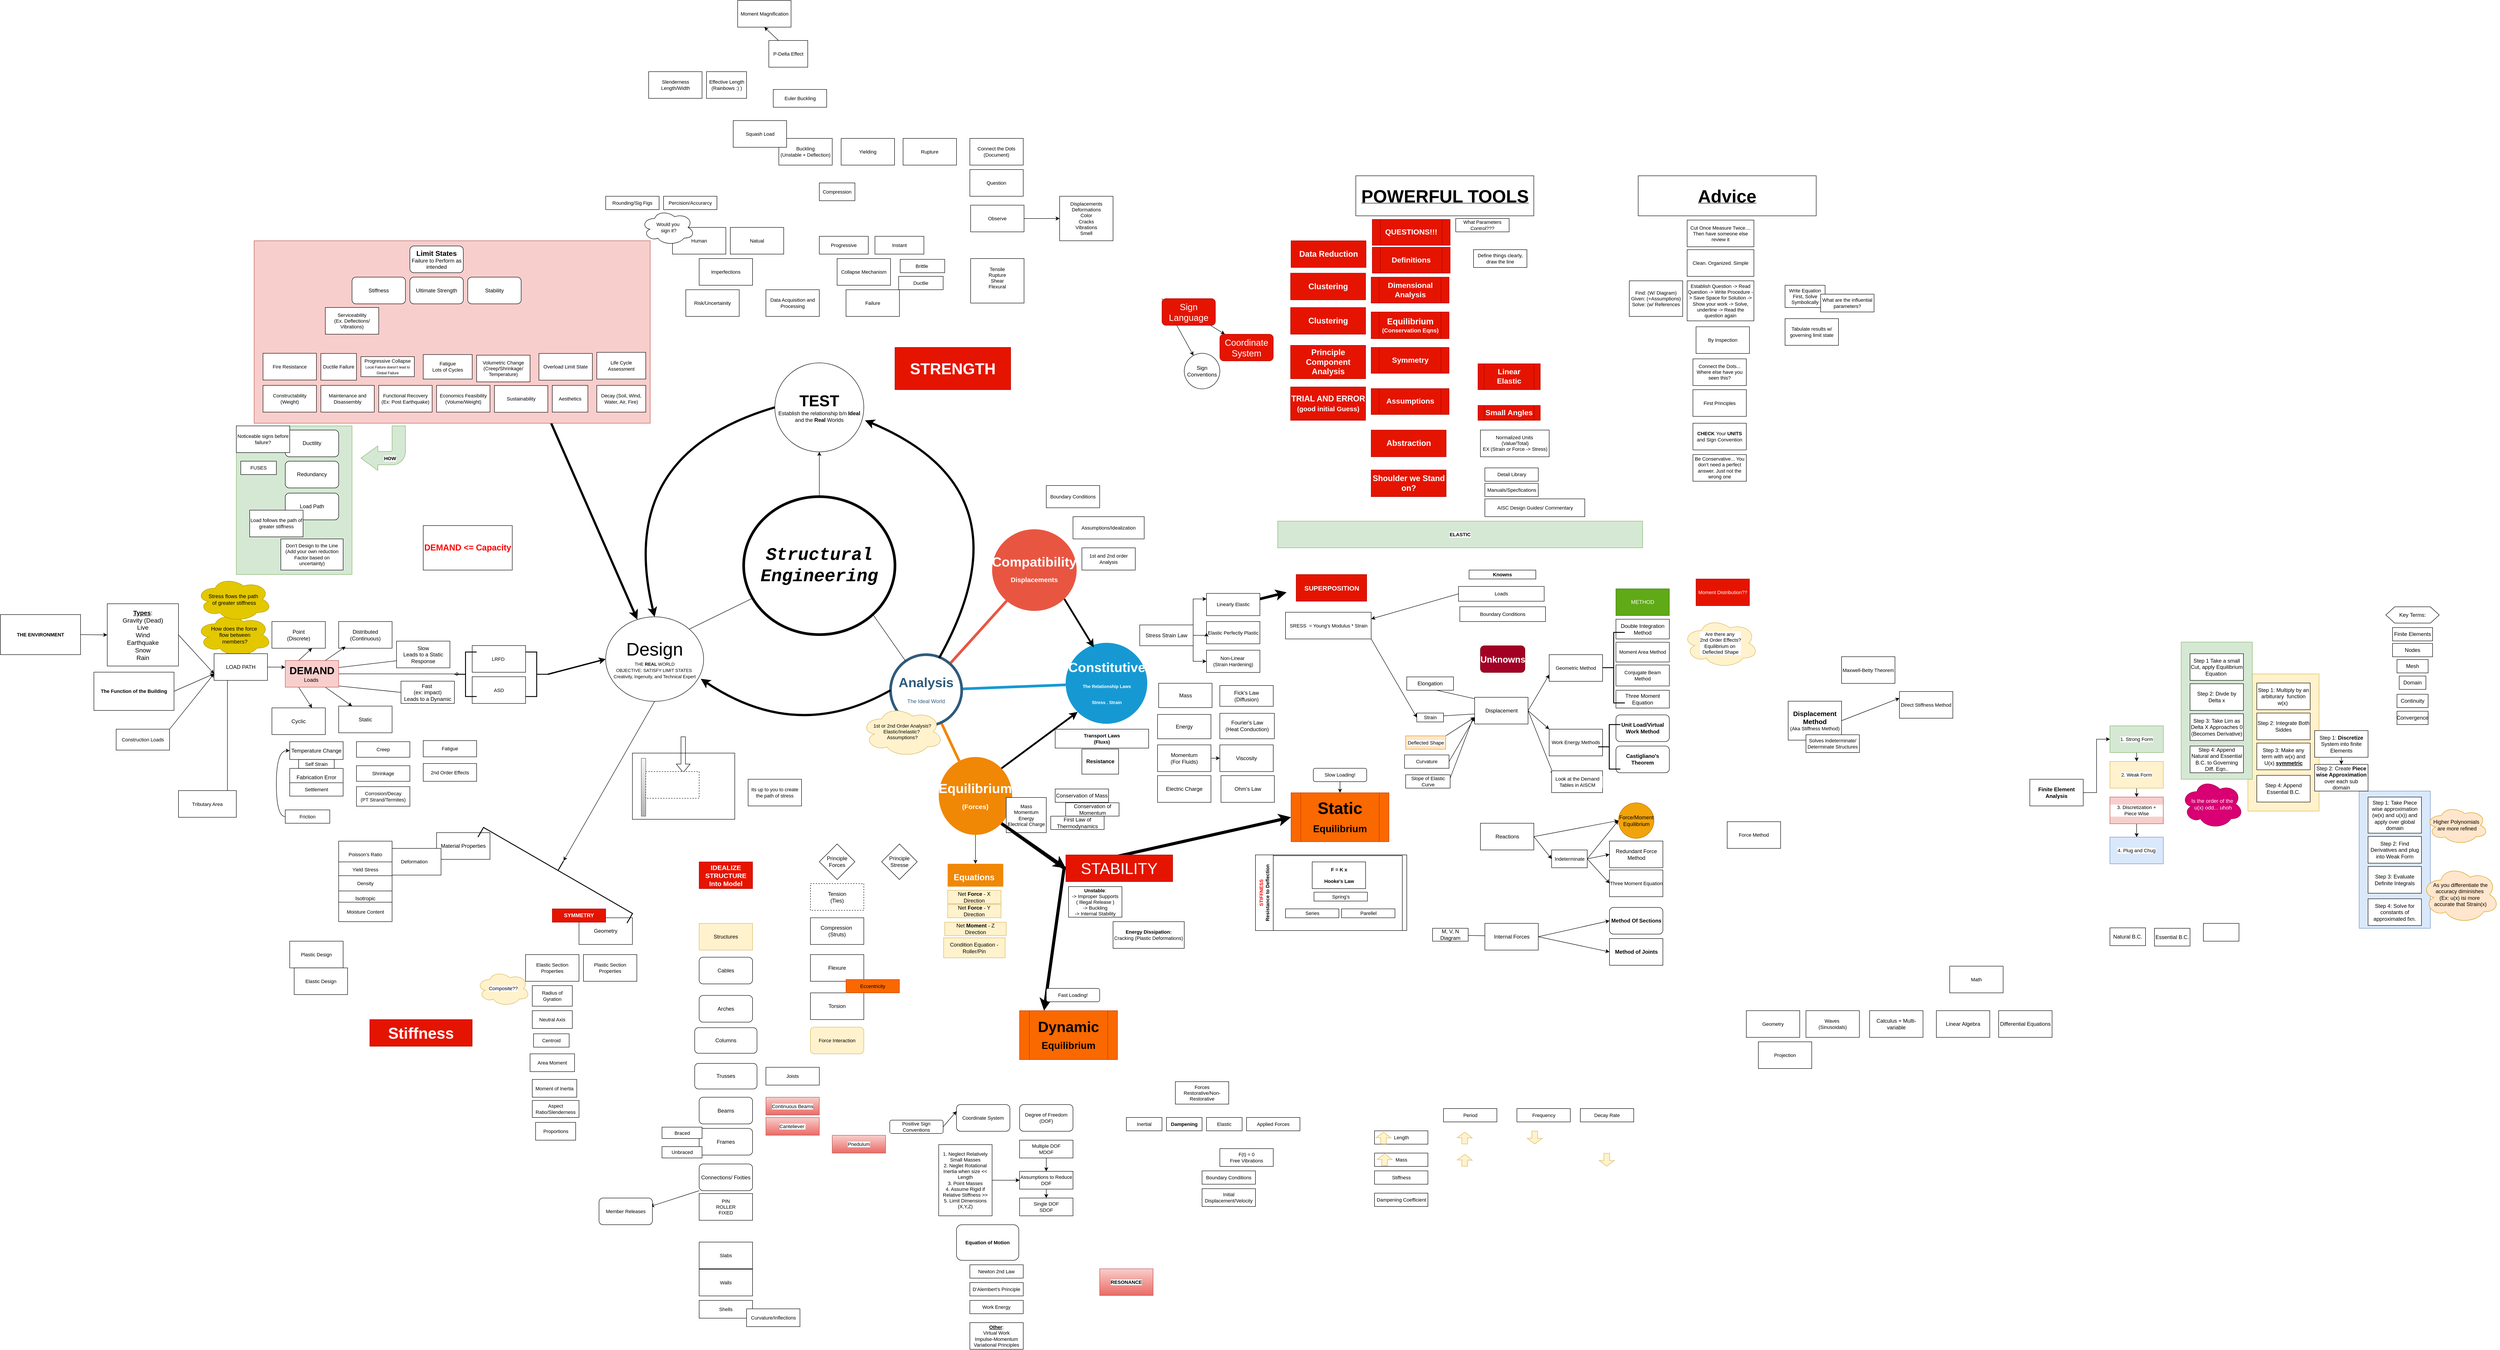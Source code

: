 <mxfile version="26.0.16">
  <diagram id="6a731a19-8d31-9384-78a2-239565b7b9f0" name="Page-1">
    <mxGraphModel dx="2228" dy="1456" grid="1" gridSize="10" guides="1" tooltips="1" connect="1" arrows="1" fold="1" page="1" pageScale="1" pageWidth="1169" pageHeight="827" background="none" math="0" shadow="0">
      <root>
        <mxCell id="0" />
        <mxCell id="1" parent="0" />
        <mxCell id="VQmzDQnIpMsTc2xFqu98-1606" value="" style="rounded=0;whiteSpace=wrap;html=1;fontFamily=Helvetica;fontSize=11;fontColor=default;labelBackgroundColor=default;" parent="1" vertex="1">
          <mxGeometry x="1970" y="1371.75" width="300" height="168.25" as="geometry" />
        </mxCell>
        <mxCell id="VQmzDQnIpMsTc2xFqu98-1532" value="" style="rounded=0;whiteSpace=wrap;html=1;fillColor=#dae8fc;strokeColor=#6c8ebf;" parent="1" vertex="1">
          <mxGeometry x="4420" y="1226.63" width="160" height="308.25" as="geometry" />
        </mxCell>
        <mxCell id="VQmzDQnIpMsTc2xFqu98-1527" value="" style="rounded=0;whiteSpace=wrap;html=1;fillColor=#fff2cc;strokeColor=#d6b656;" parent="1" vertex="1">
          <mxGeometry x="4170" y="963.37" width="160" height="308.25" as="geometry" />
        </mxCell>
        <mxCell id="VQmzDQnIpMsTc2xFqu98-1526" value="" style="rounded=0;whiteSpace=wrap;html=1;fillColor=#d5e8d4;strokeColor=#82b366;" parent="1" vertex="1">
          <mxGeometry x="4020" y="891.75" width="160" height="308.25" as="geometry" />
        </mxCell>
        <mxCell id="IjxKF1HIO3rGTl3Ejmte-1588" value="" style="rounded=0;whiteSpace=wrap;html=1;fontFamily=Helvetica;fontSize=11;labelBackgroundColor=default;fillColor=#d5e8d4;strokeColor=#82b366;" parent="1" vertex="1">
          <mxGeometry x="-350" y="406" width="260" height="334" as="geometry" />
        </mxCell>
        <mxCell id="VQmzDQnIpMsTc2xFqu98-1591" style="edgeStyle=none;shape=connector;rounded=0;orthogonalLoop=1;jettySize=auto;html=1;exitX=0.75;exitY=1;exitDx=0;exitDy=0;strokeColor=default;align=center;verticalAlign=middle;fontFamily=Helvetica;fontSize=11;fontColor=default;labelBackgroundColor=default;endArrow=classic;strokeWidth=5;" parent="1" source="IjxKF1HIO3rGTl3Ejmte-1587" target="tunzIx4tNhsC5PCZ-3-s-1566" edge="1">
          <mxGeometry relative="1" as="geometry" />
        </mxCell>
        <mxCell id="IjxKF1HIO3rGTl3Ejmte-1587" value="" style="rounded=0;whiteSpace=wrap;html=1;fontFamily=Helvetica;fontSize=11;labelBackgroundColor=default;fillColor=#f8cecc;strokeColor=#b85450;" parent="1" vertex="1">
          <mxGeometry x="-310" y="-10" width="890" height="410" as="geometry" />
        </mxCell>
        <mxCell id="1350" value="Constitutive&lt;div&gt;&lt;font size=&quot;1&quot;&gt;The Relationship Laws&lt;/font&gt;&lt;/div&gt;&lt;div&gt;&lt;font size=&quot;1&quot;&gt;Stress . Strain&lt;/font&gt;&lt;/div&gt;" style="ellipse;whiteSpace=wrap;html=1;shadow=0;fontFamily=Helvetica;fontSize=30;fontColor=#FFFFFF;align=center;strokeWidth=3;fillColor=#1699D3;strokeColor=none;fontStyle=1" parent="1" vertex="1">
          <mxGeometry x="1513.5" y="893.37" width="183.5" height="182" as="geometry" />
        </mxCell>
        <mxCell id="1352" value="Compatibility&lt;div style=&quot;line-height: 110%;&quot;&gt;&lt;font style=&quot;font-size: 15px;&quot;&gt;Displacements&lt;/font&gt;&lt;/div&gt;" style="ellipse;whiteSpace=wrap;html=1;shadow=0;fontFamily=Helvetica;fontSize=30;fontColor=#FFFFFF;align=center;strokeWidth=3;fillColor=#E85642;strokeColor=none;fontStyle=1" parent="1" vertex="1">
          <mxGeometry x="1348.25" y="638.25" width="190" height="183.5" as="geometry" />
        </mxCell>
        <mxCell id="tunzIx4tNhsC5PCZ-3-s-1543" value="" style="edgeStyle=orthogonalEdgeStyle;rounded=0;orthogonalLoop=1;jettySize=auto;html=1;" parent="1" source="1355" target="tunzIx4tNhsC5PCZ-3-s-1542" edge="1">
          <mxGeometry relative="1" as="geometry" />
        </mxCell>
        <mxCell id="IjxKF1HIO3rGTl3Ejmte-1527" style="edgeStyle=none;shape=connector;rounded=0;orthogonalLoop=1;jettySize=auto;html=1;exitX=1;exitY=1;exitDx=0;exitDy=0;entryX=0.25;entryY=0;entryDx=0;entryDy=0;strokeColor=default;align=center;verticalAlign=middle;fontFamily=Helvetica;fontSize=11;fontColor=default;labelBackgroundColor=default;endArrow=classic;strokeWidth=7;" parent="1" source="1355" target="NpMVmpPeoFZolYydam3e-1569" edge="1">
          <mxGeometry relative="1" as="geometry">
            <Array as="points">
              <mxPoint x="1510" y="1400" />
            </Array>
          </mxGeometry>
        </mxCell>
        <mxCell id="IjxKF1HIO3rGTl3Ejmte-1528" style="edgeStyle=none;shape=connector;rounded=0;orthogonalLoop=1;jettySize=auto;html=1;entryX=0;entryY=0.5;entryDx=0;entryDy=0;strokeColor=default;align=center;verticalAlign=middle;fontFamily=Helvetica;fontSize=11;fontColor=default;labelBackgroundColor=default;endArrow=classic;strokeWidth=7;" parent="1" target="NpMVmpPeoFZolYydam3e-1545" edge="1">
          <mxGeometry relative="1" as="geometry">
            <Array as="points">
              <mxPoint x="1510" y="1400" />
            </Array>
            <mxPoint x="1510" y="1400" as="sourcePoint" />
          </mxGeometry>
        </mxCell>
        <mxCell id="VQmzDQnIpMsTc2xFqu98-1554" style="rounded=0;orthogonalLoop=1;jettySize=auto;html=1;exitX=1;exitY=0;exitDx=0;exitDy=0;entryX=0;entryY=1;entryDx=0;entryDy=0;strokeWidth=4;" parent="1" source="1355" target="1350" edge="1">
          <mxGeometry relative="1" as="geometry" />
        </mxCell>
        <mxCell id="1355" value="Equilibrium&lt;div&gt;&lt;font style=&quot;font-size: 15px;&quot;&gt;(Forces)&lt;/font&gt;&lt;/div&gt;" style="ellipse;whiteSpace=wrap;html=1;shadow=0;fontFamily=Helvetica;fontSize=30;fontColor=#FFFFFF;align=center;strokeWidth=3;fillColor=#F08705;strokeColor=none;fontStyle=1" parent="1" vertex="1">
          <mxGeometry x="1228.38" y="1150" width="165" height="175" as="geometry" />
        </mxCell>
        <mxCell id="1359" style="endArrow=none;strokeWidth=6;strokeColor=#1699D3;html=1;" parent="1" source="1515" target="1350" edge="1">
          <mxGeometry relative="1" as="geometry" />
        </mxCell>
        <mxCell id="1361" style="endArrow=none;strokeWidth=6;strokeColor=#E85642;html=1;" parent="1" source="1515" target="1352" edge="1">
          <mxGeometry relative="1" as="geometry" />
        </mxCell>
        <mxCell id="1365" value="" style="edgeStyle=none;endArrow=none;strokeWidth=6;strokeColor=#F08705;html=1;" parent="1" source="1515" target="1355" edge="1">
          <mxGeometry x="181" y="226.5" width="100" height="100" as="geometry">
            <mxPoint x="181" y="326.5" as="sourcePoint" />
            <mxPoint x="281" y="226.5" as="targetPoint" />
          </mxGeometry>
        </mxCell>
        <mxCell id="1515" value="Analysis&lt;div&gt;&lt;span style=&quot;font-weight: normal;&quot;&gt;&lt;font style=&quot;font-size: 12px;&quot;&gt;The Ideal World&lt;/font&gt;&lt;/span&gt;&lt;/div&gt;" style="ellipse;whiteSpace=wrap;html=1;shadow=0;fontFamily=Helvetica;fontSize=30;fontColor=#2F5B7C;align=center;strokeColor=#2F5B7C;strokeWidth=6;fillColor=#FFFFFF;fontStyle=1;gradientColor=none;" parent="1" vertex="1">
          <mxGeometry x="1120" y="920" width="160" height="160" as="geometry" />
        </mxCell>
        <mxCell id="tunzIx4tNhsC5PCZ-3-s-1542" value="&lt;font style=&quot;font-size: 19px;&quot;&gt;Equations&amp;nbsp;&lt;/font&gt;" style="whiteSpace=wrap;html=1;fontSize=30;fillColor=#F08705;strokeColor=none;fontColor=#FFFFFF;shadow=0;strokeWidth=3;fontStyle=1;" parent="1" vertex="1">
          <mxGeometry x="1248.37" y="1390" width="125" height="51.25" as="geometry" />
        </mxCell>
        <mxCell id="tunzIx4tNhsC5PCZ-3-s-1552" value="" style="rounded=0;orthogonalLoop=1;jettySize=auto;html=1;" parent="1" source="tunzIx4tNhsC5PCZ-3-s-1549" target="tunzIx4tNhsC5PCZ-3-s-1551" edge="1">
          <mxGeometry relative="1" as="geometry" />
        </mxCell>
        <mxCell id="tunzIx4tNhsC5PCZ-3-s-1553" style="rounded=0;orthogonalLoop=1;jettySize=auto;html=1;exitX=0;exitY=0;exitDx=0;exitDy=0;" parent="1" source="tunzIx4tNhsC5PCZ-3-s-1549" target="tunzIx4tNhsC5PCZ-3-s-1554" edge="1">
          <mxGeometry relative="1" as="geometry">
            <mxPoint x="1620" y="1007.5" as="targetPoint" />
          </mxGeometry>
        </mxCell>
        <mxCell id="tunzIx4tNhsC5PCZ-3-s-1549" value="Sign Language" style="rounded=1;whiteSpace=wrap;html=1;fillColor=#e51400;fontColor=#ffffff;strokeColor=#B20000;fontSize=20;" parent="1" vertex="1">
          <mxGeometry x="1730" y="120" width="120" height="60" as="geometry" />
        </mxCell>
        <mxCell id="tunzIx4tNhsC5PCZ-3-s-1551" value="Coordinate System" style="rounded=1;whiteSpace=wrap;html=1;fillColor=#e51400;fontColor=#ffffff;strokeColor=#B20000;fontSize=20;" parent="1" vertex="1">
          <mxGeometry x="1860" y="200" width="120" height="60" as="geometry" />
        </mxCell>
        <mxCell id="tunzIx4tNhsC5PCZ-3-s-1554" value="Sign Conventions" style="ellipse;whiteSpace=wrap;html=1;aspect=fixed;" parent="1" vertex="1">
          <mxGeometry x="1780" y="242.87" width="80" height="80" as="geometry" />
        </mxCell>
        <mxCell id="tunzIx4tNhsC5PCZ-3-s-1556" value="&lt;font style=&quot;font-size: 20px;&quot;&gt;Unknowns&lt;/font&gt;" style="rounded=1;whiteSpace=wrap;html=1;fontStyle=1;fillColor=#a20025;strokeColor=#6F0000;fontColor=#ffffff;" parent="1" vertex="1">
          <mxGeometry x="2445.5" y="900" width="100" height="60" as="geometry" />
        </mxCell>
        <mxCell id="tunzIx4tNhsC5PCZ-3-s-1558" value="Unit Load/Virtual Work Method" style="rounded=1;whiteSpace=wrap;html=1;fontStyle=1" parent="1" vertex="1">
          <mxGeometry x="2750" y="1055.37" width="120" height="60" as="geometry" />
        </mxCell>
        <mxCell id="tunzIx4tNhsC5PCZ-3-s-1560" value="Method Of Sections" style="rounded=1;whiteSpace=wrap;html=1;fontStyle=1" parent="1" vertex="1">
          <mxGeometry x="2735.5" y="1488" width="120" height="60" as="geometry" />
        </mxCell>
        <UserObject label="Method of Joints" link="https://docs.google.com/document/d/1qKMW7NeOgUAAiH5iQ20y56khjZ6Fsbpt2UJUhOpdK8c/edit?usp=sharing" linkTarget="_blank" id="tunzIx4tNhsC5PCZ-3-s-1561">
          <mxCell style="rounded=0;whiteSpace=wrap;html=1;fontStyle=1" parent="1" vertex="1">
            <mxGeometry x="2735.5" y="1558" width="120" height="60" as="geometry" />
          </mxCell>
        </UserObject>
        <mxCell id="IjxKF1HIO3rGTl3Ejmte-1515" style="rounded=0;orthogonalLoop=1;jettySize=auto;html=1;exitX=0.5;exitY=0;exitDx=0;exitDy=0;entryX=0.5;entryY=1;entryDx=0;entryDy=0;" parent="1" source="tunzIx4tNhsC5PCZ-3-s-1562" target="tunzIx4tNhsC5PCZ-3-s-1567" edge="1">
          <mxGeometry relative="1" as="geometry" />
        </mxCell>
        <mxCell id="tunzIx4tNhsC5PCZ-3-s-1562" value="&lt;font face=&quot;Courier New&quot; style=&quot;font-size: 40px;&quot;&gt;&lt;b style=&quot;&quot;&gt;&lt;i style=&quot;&quot;&gt;Structural Engineering&lt;/i&gt;&lt;/b&gt;&lt;/font&gt;" style="ellipse;whiteSpace=wrap;html=1;strokeWidth=6;" parent="1" vertex="1">
          <mxGeometry x="790" y="565" width="340" height="310" as="geometry" />
        </mxCell>
        <mxCell id="tunzIx4tNhsC5PCZ-3-s-1564" value="" style="endArrow=none;html=1;rounded=0;entryX=1;entryY=1;entryDx=0;entryDy=0;" parent="1" source="1515" target="tunzIx4tNhsC5PCZ-3-s-1562" edge="1">
          <mxGeometry width="50" height="50" relative="1" as="geometry">
            <mxPoint x="860" y="880" as="sourcePoint" />
            <mxPoint x="910" y="830" as="targetPoint" />
          </mxGeometry>
        </mxCell>
        <mxCell id="tunzIx4tNhsC5PCZ-3-s-1565" value="" style="endArrow=none;html=1;rounded=0;exitX=1;exitY=0;exitDx=0;exitDy=0;" parent="1" source="tunzIx4tNhsC5PCZ-3-s-1566" target="tunzIx4tNhsC5PCZ-3-s-1562" edge="1">
          <mxGeometry width="50" height="50" relative="1" as="geometry">
            <mxPoint x="650" y="960" as="sourcePoint" />
            <mxPoint x="1030" y="900" as="targetPoint" />
          </mxGeometry>
        </mxCell>
        <mxCell id="VQmzDQnIpMsTc2xFqu98-1589" style="edgeStyle=none;shape=connector;rounded=0;orthogonalLoop=1;jettySize=auto;html=1;exitX=0.5;exitY=1;exitDx=0;exitDy=0;strokeColor=default;align=center;verticalAlign=middle;fontFamily=Helvetica;fontSize=11;fontColor=default;labelBackgroundColor=default;endArrow=classic;" parent="1" source="tunzIx4tNhsC5PCZ-3-s-1566" target="VQmzDQnIpMsTc2xFqu98-1652" edge="1">
          <mxGeometry relative="1" as="geometry">
            <mxPoint x="330" y="1400" as="targetPoint" />
          </mxGeometry>
        </mxCell>
        <mxCell id="tunzIx4tNhsC5PCZ-3-s-1566" value="&lt;font style=&quot;font-size: 41px;&quot;&gt;Design&lt;/font&gt;&lt;div&gt;&lt;font size=&quot;1&quot; style=&quot;&quot;&gt;THE &lt;b&gt;REAL &lt;/b&gt;WORLD&lt;/font&gt;&lt;/div&gt;&lt;div&gt;&lt;font size=&quot;1&quot; style=&quot;&quot;&gt;OBJECTIVE: SATISFY LIMIT STATES&amp;nbsp;&lt;/font&gt;&lt;/div&gt;&lt;div&gt;&lt;font size=&quot;1&quot; style=&quot;&quot;&gt;Creativity, Ingenuity, and Technical Expert&lt;/font&gt;&lt;/div&gt;" style="ellipse;whiteSpace=wrap;html=1;" parent="1" vertex="1">
          <mxGeometry x="480" y="835" width="220" height="190" as="geometry" />
        </mxCell>
        <mxCell id="VQmzDQnIpMsTc2xFqu98-1597" style="edgeStyle=none;shape=connector;rounded=0;orthogonalLoop=1;jettySize=auto;html=1;exitX=0;exitY=0.5;exitDx=0;exitDy=0;entryX=0.5;entryY=0;entryDx=0;entryDy=0;strokeColor=default;align=center;verticalAlign=middle;fontFamily=Helvetica;fontSize=11;fontColor=default;labelBackgroundColor=default;endArrow=classic;curved=1;strokeWidth=5;" parent="1" source="tunzIx4tNhsC5PCZ-3-s-1567" target="tunzIx4tNhsC5PCZ-3-s-1566" edge="1">
          <mxGeometry relative="1" as="geometry">
            <Array as="points">
              <mxPoint x="500" y="470" />
            </Array>
          </mxGeometry>
        </mxCell>
        <mxCell id="tunzIx4tNhsC5PCZ-3-s-1567" value="&lt;b&gt;&lt;font style=&quot;font-size: 35px;&quot;&gt;TEST&lt;/font&gt;&lt;/b&gt;&lt;div&gt;&lt;font&gt;Establish the relationship b/n &lt;b&gt;Ideal &lt;/b&gt;and the &lt;b&gt;Real &lt;/b&gt;Worlds&lt;/font&gt;&lt;/div&gt;" style="ellipse;whiteSpace=wrap;html=1;" parent="1" vertex="1">
          <mxGeometry x="860" y="264.37" width="200" height="200" as="geometry" />
        </mxCell>
        <mxCell id="tunzIx4tNhsC5PCZ-3-s-1583" value="METHOD" style="rounded=0;whiteSpace=wrap;html=1;fillColor=#60a917;fontColor=#ffffff;strokeColor=#2D7600;" parent="1" vertex="1">
          <mxGeometry x="2750" y="772.13" width="120" height="60" as="geometry" />
        </mxCell>
        <mxCell id="hRcAGuIF9GtKOeHrfG8j-1515" value="Geometry" style="whiteSpace=wrap;html=1;" parent="1" vertex="1">
          <mxGeometry x="420" y="1511.25" width="120" height="60" as="geometry" />
        </mxCell>
        <mxCell id="hRcAGuIF9GtKOeHrfG8j-1516" value="Material Properties" style="whiteSpace=wrap;html=1;" parent="1" vertex="1">
          <mxGeometry x="100" y="1320" width="120" height="60" as="geometry" />
        </mxCell>
        <mxCell id="NpMVmpPeoFZolYydam3e-1530" style="edgeStyle=none;shape=connector;rounded=0;orthogonalLoop=1;jettySize=auto;html=1;exitX=0.25;exitY=0;exitDx=0;exitDy=0;entryX=0.75;entryY=1;entryDx=0;entryDy=0;strokeColor=default;align=center;verticalAlign=middle;fontFamily=Helvetica;fontSize=11;fontColor=default;labelBackgroundColor=default;endArrow=classic;" parent="1" source="hRcAGuIF9GtKOeHrfG8j-1517" target="NpMVmpPeoFZolYydam3e-1528" edge="1">
          <mxGeometry relative="1" as="geometry" />
        </mxCell>
        <mxCell id="NpMVmpPeoFZolYydam3e-1532" style="edgeStyle=none;shape=connector;rounded=0;orthogonalLoop=1;jettySize=auto;html=1;exitX=0.75;exitY=1;exitDx=0;exitDy=0;entryX=0.25;entryY=0;entryDx=0;entryDy=0;strokeColor=default;align=center;verticalAlign=middle;fontFamily=Helvetica;fontSize=11;fontColor=default;labelBackgroundColor=default;endArrow=classic;" parent="1" source="hRcAGuIF9GtKOeHrfG8j-1517" target="hRcAGuIF9GtKOeHrfG8j-1519" edge="1">
          <mxGeometry relative="1" as="geometry" />
        </mxCell>
        <mxCell id="NpMVmpPeoFZolYydam3e-1533" style="edgeStyle=none;shape=connector;rounded=0;orthogonalLoop=1;jettySize=auto;html=1;exitX=0.25;exitY=1;exitDx=0;exitDy=0;entryX=0.75;entryY=0;entryDx=0;entryDy=0;strokeColor=default;align=center;verticalAlign=middle;fontFamily=Helvetica;fontSize=11;fontColor=default;labelBackgroundColor=default;endArrow=classic;" parent="1" source="hRcAGuIF9GtKOeHrfG8j-1517" target="hRcAGuIF9GtKOeHrfG8j-1518" edge="1">
          <mxGeometry relative="1" as="geometry" />
        </mxCell>
        <mxCell id="NpMVmpPeoFZolYydam3e-1598" style="edgeStyle=none;shape=connector;rounded=0;orthogonalLoop=1;jettySize=auto;html=1;exitX=0;exitY=0.5;exitDx=0;exitDy=0;entryX=1;entryY=0.5;entryDx=0;entryDy=0;strokeColor=default;align=center;verticalAlign=middle;fontFamily=Helvetica;fontSize=11;fontColor=default;labelBackgroundColor=default;endArrow=classic;" parent="1" source="hRcAGuIF9GtKOeHrfG8j-1517" target="NpMVmpPeoFZolYydam3e-1596" edge="1">
          <mxGeometry relative="1" as="geometry" />
        </mxCell>
        <mxCell id="NpMVmpPeoFZolYydam3e-1599" style="edgeStyle=none;shape=connector;rounded=0;orthogonalLoop=1;jettySize=auto;html=1;exitX=0;exitY=0.75;exitDx=0;exitDy=0;entryX=1;entryY=0.75;entryDx=0;entryDy=0;strokeColor=default;align=center;verticalAlign=middle;fontFamily=Helvetica;fontSize=11;fontColor=default;labelBackgroundColor=default;endArrow=classic;" parent="1" source="hRcAGuIF9GtKOeHrfG8j-1517" target="NpMVmpPeoFZolYydam3e-1597" edge="1">
          <mxGeometry relative="1" as="geometry" />
        </mxCell>
        <mxCell id="VQmzDQnIpMsTc2xFqu98-1582" style="edgeStyle=none;shape=connector;rounded=0;orthogonalLoop=1;jettySize=auto;html=1;exitX=1;exitY=0.5;exitDx=0;exitDy=0;strokeColor=default;align=center;verticalAlign=middle;fontFamily=Helvetica;fontSize=11;fontColor=default;labelBackgroundColor=default;endArrow=diamond;endFill=0;" parent="1" source="hRcAGuIF9GtKOeHrfG8j-1517" edge="1">
          <mxGeometry relative="1" as="geometry">
            <mxPoint x="150.0" y="963.454" as="targetPoint" />
          </mxGeometry>
        </mxCell>
        <mxCell id="hRcAGuIF9GtKOeHrfG8j-1517" value="&lt;b&gt;&lt;font style=&quot;font-size: 23px;&quot;&gt;DEMAND&lt;/font&gt;&lt;/b&gt;&lt;div&gt;Loads&lt;b&gt;&amp;nbsp;&lt;/b&gt;&lt;/div&gt;" style="whiteSpace=wrap;html=1;fillColor=#f8cecc;strokeColor=#b85450;" parent="1" vertex="1">
          <mxGeometry x="-240" y="933.13" width="120" height="60" as="geometry" />
        </mxCell>
        <mxCell id="hRcAGuIF9GtKOeHrfG8j-1518" value="Cyclic" style="whiteSpace=wrap;html=1;" parent="1" vertex="1">
          <mxGeometry x="-270" y="1039.63" width="120" height="60" as="geometry" />
        </mxCell>
        <mxCell id="hRcAGuIF9GtKOeHrfG8j-1519" value="Static" style="whiteSpace=wrap;html=1;" parent="1" vertex="1">
          <mxGeometry x="-120" y="1035.63" width="120" height="60" as="geometry" />
        </mxCell>
        <mxCell id="hRcAGuIF9GtKOeHrfG8j-1524" value="Tension&lt;div&gt;(Ties)&lt;/div&gt;" style="whiteSpace=wrap;html=1;dashed=1;" parent="1" vertex="1">
          <mxGeometry x="940" y="1434.5" width="120" height="60" as="geometry" />
        </mxCell>
        <mxCell id="hRcAGuIF9GtKOeHrfG8j-1525" value="Compression&amp;nbsp;&lt;div&gt;(Struts)&lt;/div&gt;" style="whiteSpace=wrap;html=1;" parent="1" vertex="1">
          <mxGeometry x="940" y="1511.25" width="120" height="60" as="geometry" />
        </mxCell>
        <mxCell id="hRcAGuIF9GtKOeHrfG8j-1526" value="Flexure" style="whiteSpace=wrap;html=1;" parent="1" vertex="1">
          <mxGeometry x="940" y="1594" width="120" height="60" as="geometry" />
        </mxCell>
        <mxCell id="hRcAGuIF9GtKOeHrfG8j-1527" value="Torsion" style="whiteSpace=wrap;html=1;" parent="1" vertex="1">
          <mxGeometry x="940" y="1680" width="120" height="60" as="geometry" />
        </mxCell>
        <mxCell id="hRcAGuIF9GtKOeHrfG8j-1528" value="Structures" style="whiteSpace=wrap;html=1;fillColor=#fff2cc;strokeColor=#d6b656;" parent="1" vertex="1">
          <mxGeometry x="690" y="1523.88" width="120" height="60" as="geometry" />
        </mxCell>
        <mxCell id="hRcAGuIF9GtKOeHrfG8j-1529" value="Cables" style="rounded=1;whiteSpace=wrap;html=1;" parent="1" vertex="1">
          <mxGeometry x="690" y="1599.88" width="120" height="60" as="geometry" />
        </mxCell>
        <mxCell id="hRcAGuIF9GtKOeHrfG8j-1531" value="Beams" style="rounded=1;whiteSpace=wrap;html=1;" parent="1" vertex="1">
          <mxGeometry x="690" y="1914.51" width="120" height="60" as="geometry" />
        </mxCell>
        <mxCell id="hRcAGuIF9GtKOeHrfG8j-1532" value="Frames" style="rounded=1;whiteSpace=wrap;html=1;" parent="1" vertex="1">
          <mxGeometry x="690" y="1984.51" width="120" height="60" as="geometry" />
        </mxCell>
        <mxCell id="hRcAGuIF9GtKOeHrfG8j-1533" value="Trusses" style="rounded=1;whiteSpace=wrap;html=1;" parent="1" vertex="1">
          <mxGeometry x="680" y="1838.51" width="140" height="57.5" as="geometry" />
        </mxCell>
        <mxCell id="VQmzDQnIpMsTc2xFqu98-1599" style="edgeStyle=none;shape=connector;rounded=0;orthogonalLoop=1;jettySize=auto;html=1;exitX=0;exitY=1;exitDx=0;exitDy=0;strokeColor=default;align=center;verticalAlign=middle;fontFamily=Helvetica;fontSize=11;fontColor=default;labelBackgroundColor=default;endArrow=classic;" parent="1" source="hRcAGuIF9GtKOeHrfG8j-1535" edge="1">
          <mxGeometry relative="1" as="geometry">
            <mxPoint x="580" y="2160.0" as="targetPoint" />
          </mxGeometry>
        </mxCell>
        <mxCell id="hRcAGuIF9GtKOeHrfG8j-1535" value="Connections/ Fixities" style="rounded=1;whiteSpace=wrap;html=1;" parent="1" vertex="1">
          <mxGeometry x="690" y="2064.51" width="120" height="60" as="geometry" />
        </mxCell>
        <mxCell id="hRcAGuIF9GtKOeHrfG8j-1536" value="Principle Forces" style="rhombus;whiteSpace=wrap;html=1;" parent="1" vertex="1">
          <mxGeometry x="960" y="1345.37" width="80" height="80" as="geometry" />
        </mxCell>
        <mxCell id="hRcAGuIF9GtKOeHrfG8j-1538" value="How does the force&lt;div&gt;&amp;nbsp;flow between&lt;/div&gt;&lt;div&gt;&amp;nbsp;members?&lt;/div&gt;" style="ellipse;shape=cloud;whiteSpace=wrap;html=1;fillColor=#e3c800;fontColor=#000000;strokeColor=#B09500;" parent="1" vertex="1">
          <mxGeometry x="-440" y="825.63" width="170" height="100" as="geometry" />
        </mxCell>
        <mxCell id="hRcAGuIF9GtKOeHrfG8j-1546" value="Stiffness" style="rounded=0;whiteSpace=wrap;html=1;fillColor=#e51400;strokeColor=#B20000;fontSize=35;fontStyle=1;fontColor=#ffffff;" parent="1" vertex="1">
          <mxGeometry x="-50" y="1740.0" width="230" height="60" as="geometry" />
        </mxCell>
        <mxCell id="hRcAGuIF9GtKOeHrfG8j-1547" value="Ultimate Strength" style="rounded=1;whiteSpace=wrap;html=1;" parent="1" vertex="1">
          <mxGeometry x="40" y="71.75" width="120" height="60" as="geometry" />
        </mxCell>
        <mxCell id="hRcAGuIF9GtKOeHrfG8j-1548" value="Ductility" style="rounded=1;whiteSpace=wrap;html=1;" parent="1" vertex="1">
          <mxGeometry x="-240" y="415.37" width="120" height="60" as="geometry" />
        </mxCell>
        <mxCell id="hRcAGuIF9GtKOeHrfG8j-1549" value="Redundancy" style="rounded=1;whiteSpace=wrap;html=1;" parent="1" vertex="1">
          <mxGeometry x="-240" y="485.37" width="120" height="60" as="geometry" />
        </mxCell>
        <mxCell id="hRcAGuIF9GtKOeHrfG8j-1550" value="&lt;b&gt;&lt;font style=&quot;font-size: 16px;&quot;&gt;Limit States&lt;/font&gt;&lt;/b&gt;&lt;div&gt;Failure to Perform as intended&lt;/div&gt;" style="rounded=1;whiteSpace=wrap;html=1;" parent="1" vertex="1">
          <mxGeometry x="40" y="1.75" width="120" height="60" as="geometry" />
        </mxCell>
        <mxCell id="VQmzDQnIpMsTc2xFqu98-1651" style="edgeStyle=none;shape=connector;rounded=0;orthogonalLoop=1;jettySize=auto;html=1;exitX=1;exitY=0.5;exitDx=0;exitDy=0;entryX=0;entryY=0.25;entryDx=0;entryDy=0;strokeColor=default;align=center;verticalAlign=middle;fontFamily=Helvetica;fontSize=11;fontColor=default;labelBackgroundColor=default;endArrow=classic;" parent="1" source="hRcAGuIF9GtKOeHrfG8j-1551" target="hRcAGuIF9GtKOeHrfG8j-1517" edge="1">
          <mxGeometry relative="1" as="geometry" />
        </mxCell>
        <mxCell id="VQmzDQnIpMsTc2xFqu98-1663" style="edgeStyle=none;shape=connector;rounded=0;orthogonalLoop=1;jettySize=auto;html=1;exitX=0.25;exitY=1;exitDx=0;exitDy=0;strokeColor=default;align=center;verticalAlign=middle;fontFamily=Helvetica;fontSize=11;fontColor=default;labelBackgroundColor=default;endArrow=classic;" parent="1" source="hRcAGuIF9GtKOeHrfG8j-1551" edge="1">
          <mxGeometry relative="1" as="geometry">
            <mxPoint x="-370" y="1240" as="targetPoint" />
          </mxGeometry>
        </mxCell>
        <mxCell id="hRcAGuIF9GtKOeHrfG8j-1551" value="LOAD PATH" style="rounded=0;whiteSpace=wrap;html=1;" parent="1" vertex="1">
          <mxGeometry x="-400" y="917.87" width="120" height="60" as="geometry" />
        </mxCell>
        <mxCell id="hRcAGuIF9GtKOeHrfG8j-1561" value="Isotropic" style="rounded=0;whiteSpace=wrap;html=1;" parent="1" vertex="1">
          <mxGeometry x="-120" y="1445.74" width="120" height="44.26" as="geometry" />
        </mxCell>
        <mxCell id="VQmzDQnIpMsTc2xFqu98-1533" style="edgeStyle=orthogonalEdgeStyle;rounded=0;orthogonalLoop=1;jettySize=auto;html=1;exitX=1;exitY=0.5;exitDx=0;exitDy=0;entryX=0;entryY=0.5;entryDx=0;entryDy=0;" parent="1" source="NpMVmpPeoFZolYydam3e-1515" target="NpMVmpPeoFZolYydam3e-1525" edge="1">
          <mxGeometry relative="1" as="geometry" />
        </mxCell>
        <mxCell id="NpMVmpPeoFZolYydam3e-1515" value="Finite Element Analysis" style="whiteSpace=wrap;html=1;fontStyle=1" parent="1" vertex="1">
          <mxGeometry x="3680" y="1200" width="120" height="60" as="geometry" />
        </mxCell>
        <mxCell id="NpMVmpPeoFZolYydam3e-1521" style="rounded=0;orthogonalLoop=1;jettySize=auto;html=1;exitX=1;exitY=0.5;exitDx=0;exitDy=0;entryX=0;entryY=0.5;entryDx=0;entryDy=0;" parent="1" source="NpMVmpPeoFZolYydam3e-1516" target="NpMVmpPeoFZolYydam3e-1520" edge="1">
          <mxGeometry relative="1" as="geometry" />
        </mxCell>
        <mxCell id="NpMVmpPeoFZolYydam3e-1523" style="edgeStyle=none;shape=connector;rounded=0;orthogonalLoop=1;jettySize=auto;html=1;exitX=1;exitY=0.5;exitDx=0;exitDy=0;entryX=0;entryY=0.5;entryDx=0;entryDy=0;strokeColor=default;align=center;verticalAlign=middle;fontFamily=Helvetica;fontSize=11;fontColor=default;labelBackgroundColor=default;endArrow=classic;" parent="1" source="NpMVmpPeoFZolYydam3e-1516" target="NpMVmpPeoFZolYydam3e-1522" edge="1">
          <mxGeometry relative="1" as="geometry" />
        </mxCell>
        <mxCell id="NpMVmpPeoFZolYydam3e-1552" style="rounded=0;orthogonalLoop=1;jettySize=auto;html=1;exitX=1;exitY=0.5;exitDx=0;exitDy=0;entryX=0;entryY=0.75;entryDx=0;entryDy=0;" parent="1" source="NpMVmpPeoFZolYydam3e-1516" target="VQmzDQnIpMsTc2xFqu98-1565" edge="1">
          <mxGeometry relative="1" as="geometry" />
        </mxCell>
        <mxCell id="VQmzDQnIpMsTc2xFqu98-1567" style="edgeStyle=none;shape=connector;rounded=0;orthogonalLoop=1;jettySize=auto;html=1;exitX=1;exitY=0.5;exitDx=0;exitDy=0;entryX=0;entryY=0;entryDx=0;entryDy=0;strokeColor=default;align=center;verticalAlign=middle;fontFamily=Helvetica;fontSize=11;fontColor=default;labelBackgroundColor=default;endArrow=classic;" parent="1" source="NpMVmpPeoFZolYydam3e-1516" target="VQmzDQnIpMsTc2xFqu98-1566" edge="1">
          <mxGeometry relative="1" as="geometry" />
        </mxCell>
        <mxCell id="VQmzDQnIpMsTc2xFqu98-1572" style="edgeStyle=none;shape=connector;rounded=0;orthogonalLoop=1;jettySize=auto;html=1;exitX=1;exitY=0.5;exitDx=0;exitDy=0;strokeColor=default;align=center;verticalAlign=middle;fontFamily=Helvetica;fontSize=11;fontColor=default;labelBackgroundColor=default;endArrow=classic;" parent="1" source="NpMVmpPeoFZolYydam3e-1516" edge="1">
          <mxGeometry relative="1" as="geometry">
            <mxPoint x="2610" y="1190.0" as="targetPoint" />
          </mxGeometry>
        </mxCell>
        <mxCell id="NpMVmpPeoFZolYydam3e-1516" value="Displacement" style="whiteSpace=wrap;html=1;" parent="1" vertex="1">
          <mxGeometry x="2432.5" y="1015.87" width="120" height="60" as="geometry" />
        </mxCell>
        <mxCell id="NpMVmpPeoFZolYydam3e-1556" style="edgeStyle=none;shape=connector;rounded=0;orthogonalLoop=1;jettySize=auto;html=1;exitX=1;exitY=0.5;exitDx=0;exitDy=0;entryX=0;entryY=0.5;entryDx=0;entryDy=0;strokeColor=default;align=center;verticalAlign=middle;fontFamily=Helvetica;fontSize=11;fontColor=default;labelBackgroundColor=default;endArrow=classic;" parent="1" source="NpMVmpPeoFZolYydam3e-1517" target="NpMVmpPeoFZolYydam3e-1555" edge="1">
          <mxGeometry relative="1" as="geometry" />
        </mxCell>
        <mxCell id="IjxKF1HIO3rGTl3Ejmte-1537" style="edgeStyle=none;shape=connector;rounded=0;orthogonalLoop=1;jettySize=auto;html=1;exitX=1;exitY=0.5;exitDx=0;exitDy=0;entryX=0;entryY=0.5;entryDx=0;entryDy=0;strokeColor=default;align=center;verticalAlign=middle;fontFamily=Helvetica;fontSize=11;fontColor=default;labelBackgroundColor=default;endArrow=classic;" parent="1" source="NpMVmpPeoFZolYydam3e-1517" target="NpMVmpPeoFZolYydam3e-1543" edge="1">
          <mxGeometry relative="1" as="geometry" />
        </mxCell>
        <mxCell id="NpMVmpPeoFZolYydam3e-1517" value="Reactions" style="whiteSpace=wrap;html=1;" parent="1" vertex="1">
          <mxGeometry x="2445.5" y="1298.87" width="120" height="60" as="geometry" />
        </mxCell>
        <mxCell id="NpMVmpPeoFZolYydam3e-1524" style="edgeStyle=none;shape=connector;rounded=0;orthogonalLoop=1;jettySize=auto;html=1;exitX=1;exitY=0.5;exitDx=0;exitDy=0;entryX=0;entryY=0.5;entryDx=0;entryDy=0;strokeColor=default;align=center;verticalAlign=middle;fontFamily=Helvetica;fontSize=11;fontColor=default;labelBackgroundColor=default;endArrow=classic;" parent="1" source="NpMVmpPeoFZolYydam3e-1518" target="NpMVmpPeoFZolYydam3e-1519" edge="1">
          <mxGeometry relative="1" as="geometry" />
        </mxCell>
        <mxCell id="NpMVmpPeoFZolYydam3e-1538" style="edgeStyle=none;shape=connector;rounded=0;orthogonalLoop=1;jettySize=auto;html=1;exitX=1;exitY=0.5;exitDx=0;exitDy=0;entryX=0;entryY=0.5;entryDx=0;entryDy=0;strokeColor=default;align=center;verticalAlign=middle;fontFamily=Helvetica;fontSize=11;fontColor=default;labelBackgroundColor=default;endArrow=classic;" parent="1" source="NpMVmpPeoFZolYydam3e-1518" target="tunzIx4tNhsC5PCZ-3-s-1560" edge="1">
          <mxGeometry relative="1" as="geometry" />
        </mxCell>
        <mxCell id="NpMVmpPeoFZolYydam3e-1539" style="edgeStyle=none;shape=connector;rounded=0;orthogonalLoop=1;jettySize=auto;html=1;exitX=1;exitY=0.5;exitDx=0;exitDy=0;entryX=0;entryY=0.5;entryDx=0;entryDy=0;strokeColor=default;align=center;verticalAlign=middle;fontFamily=Helvetica;fontSize=11;fontColor=default;labelBackgroundColor=default;endArrow=classic;" parent="1" source="NpMVmpPeoFZolYydam3e-1518" target="tunzIx4tNhsC5PCZ-3-s-1561" edge="1">
          <mxGeometry relative="1" as="geometry" />
        </mxCell>
        <mxCell id="NpMVmpPeoFZolYydam3e-1518" value="Internal Forces" style="whiteSpace=wrap;html=1;" parent="1" vertex="1">
          <mxGeometry x="2455.5" y="1523.88" width="120" height="60" as="geometry" />
        </mxCell>
        <mxCell id="NpMVmpPeoFZolYydam3e-1519" value="M, V, N Diagram" style="whiteSpace=wrap;html=1;" parent="1" vertex="1">
          <mxGeometry x="2338" y="1534.88" width="80" height="29" as="geometry" />
        </mxCell>
        <mxCell id="NpMVmpPeoFZolYydam3e-1520" value="Elongation" style="whiteSpace=wrap;html=1;" parent="1" vertex="1">
          <mxGeometry x="2280" y="970" width="105" height="30" as="geometry" />
        </mxCell>
        <mxCell id="NpMVmpPeoFZolYydam3e-1522" value="Strain" style="whiteSpace=wrap;html=1;fontFamily=Helvetica;fontSize=11;fontColor=default;labelBackgroundColor=default;" parent="1" vertex="1">
          <mxGeometry x="2302.5" y="1051.25" width="60" height="20" as="geometry" />
        </mxCell>
        <mxCell id="VQmzDQnIpMsTc2xFqu98-1534" style="edgeStyle=orthogonalEdgeStyle;rounded=0;orthogonalLoop=1;jettySize=auto;html=1;exitX=0.5;exitY=1;exitDx=0;exitDy=0;entryX=0.5;entryY=0;entryDx=0;entryDy=0;" parent="1" source="NpMVmpPeoFZolYydam3e-1525" target="NpMVmpPeoFZolYydam3e-1526" edge="1">
          <mxGeometry relative="1" as="geometry" />
        </mxCell>
        <mxCell id="NpMVmpPeoFZolYydam3e-1525" value="1. Strong Form" style="whiteSpace=wrap;html=1;fontFamily=Helvetica;fontSize=11;labelBackgroundColor=default;fillColor=#d5e8d4;strokeColor=#82b366;" parent="1" vertex="1">
          <mxGeometry x="3860" y="1080" width="120" height="60" as="geometry" />
        </mxCell>
        <mxCell id="VQmzDQnIpMsTc2xFqu98-1535" style="edgeStyle=orthogonalEdgeStyle;rounded=0;orthogonalLoop=1;jettySize=auto;html=1;exitX=0.5;exitY=1;exitDx=0;exitDy=0;entryX=0.5;entryY=0;entryDx=0;entryDy=0;" parent="1" source="NpMVmpPeoFZolYydam3e-1526" target="NpMVmpPeoFZolYydam3e-1527" edge="1">
          <mxGeometry relative="1" as="geometry" />
        </mxCell>
        <mxCell id="NpMVmpPeoFZolYydam3e-1526" value="2. Weak Form" style="whiteSpace=wrap;html=1;fontFamily=Helvetica;fontSize=11;labelBackgroundColor=default;fillColor=#fff2cc;strokeColor=#d6b656;" parent="1" vertex="1">
          <mxGeometry x="3860" y="1160" width="120" height="60" as="geometry" />
        </mxCell>
        <mxCell id="VQmzDQnIpMsTc2xFqu98-1536" style="edgeStyle=orthogonalEdgeStyle;rounded=0;orthogonalLoop=1;jettySize=auto;html=1;exitX=0.5;exitY=1;exitDx=0;exitDy=0;entryX=0.5;entryY=0;entryDx=0;entryDy=0;" parent="1" source="NpMVmpPeoFZolYydam3e-1527" target="NpMVmpPeoFZolYydam3e-1534" edge="1">
          <mxGeometry relative="1" as="geometry" />
        </mxCell>
        <mxCell id="NpMVmpPeoFZolYydam3e-1527" value="3. Discretization + Piece Wise" style="whiteSpace=wrap;html=1;fontFamily=Helvetica;fontSize=11;labelBackgroundColor=default;fillColor=#f8cecc;strokeColor=#b85450;" parent="1" vertex="1">
          <mxGeometry x="3860" y="1240" width="120" height="60" as="geometry" />
        </mxCell>
        <mxCell id="NpMVmpPeoFZolYydam3e-1528" value="Point&lt;div&gt;(Discrete)&lt;/div&gt;" style="whiteSpace=wrap;html=1;" parent="1" vertex="1">
          <mxGeometry x="-270" y="845.63" width="120" height="60" as="geometry" />
        </mxCell>
        <mxCell id="NpMVmpPeoFZolYydam3e-1529" value="Distributed&lt;div&gt;(Continuous)&lt;/div&gt;" style="whiteSpace=wrap;html=1;" parent="1" vertex="1">
          <mxGeometry x="-120" y="845.63" width="120" height="60" as="geometry" />
        </mxCell>
        <mxCell id="NpMVmpPeoFZolYydam3e-1531" style="edgeStyle=none;shape=connector;rounded=0;orthogonalLoop=1;jettySize=auto;html=1;exitX=0.75;exitY=0;exitDx=0;exitDy=0;entryX=0.129;entryY=0.94;entryDx=0;entryDy=0;entryPerimeter=0;strokeColor=default;align=center;verticalAlign=middle;fontFamily=Helvetica;fontSize=11;fontColor=default;labelBackgroundColor=default;endArrow=classic;" parent="1" source="hRcAGuIF9GtKOeHrfG8j-1517" target="NpMVmpPeoFZolYydam3e-1529" edge="1">
          <mxGeometry relative="1" as="geometry" />
        </mxCell>
        <mxCell id="NpMVmpPeoFZolYydam3e-1534" value="4. Plug and Chug" style="whiteSpace=wrap;html=1;fontFamily=Helvetica;fontSize=11;labelBackgroundColor=default;fillColor=#dae8fc;strokeColor=#6c8ebf;" parent="1" vertex="1">
          <mxGeometry x="3860" y="1330" width="120" height="60" as="geometry" />
        </mxCell>
        <mxCell id="NpMVmpPeoFZolYydam3e-1543" value="Force/Moment Equilibrium" style="ellipse;whiteSpace=wrap;html=1;fillColor=#f0a30a;fontColor=#000000;strokeColor=#BD7000;" parent="1" vertex="1">
          <mxGeometry x="2755.5" y="1252.87" width="80" height="80" as="geometry" />
        </mxCell>
        <mxCell id="NpMVmpPeoFZolYydam3e-1544" value="Redundant Force Method" style="whiteSpace=wrap;html=1;" parent="1" vertex="1">
          <mxGeometry x="2735.5" y="1338.87" width="120" height="60" as="geometry" />
        </mxCell>
        <UserObject label="&lt;div&gt;&lt;b&gt;&lt;font style=&quot;font-size: 37px;&quot;&gt;Static&lt;/font&gt;&lt;font style=&quot;font-size: 22px;&quot;&gt; Equilibrium&lt;/font&gt;&lt;/b&gt;&lt;/div&gt;" link="https://docs.google.com/document/d/1qKMW7NeOgUAAiH5iQ20y56khjZ6Fsbpt2UJUhOpdK8c/edit?tab=t.0#heading=h.v1olr2x5l5i" linkTarget="_blank" id="NpMVmpPeoFZolYydam3e-1545">
          <mxCell style="shape=process;whiteSpace=wrap;html=1;backgroundOutline=1;fillColor=#fa6800;fontColor=#000000;strokeColor=#C73500;fontSize=32;" parent="1" vertex="1">
            <mxGeometry x="2020" y="1230.37" width="220" height="110" as="geometry" />
          </mxCell>
        </UserObject>
        <mxCell id="NpMVmpPeoFZolYydam3e-1546" value="Temperature Change" style="rounded=0;whiteSpace=wrap;html=1;" parent="1" vertex="1">
          <mxGeometry x="-230" y="1115.63" width="120" height="40" as="geometry" />
        </mxCell>
        <mxCell id="NpMVmpPeoFZolYydam3e-1548" value="Fabrication Error" style="rounded=0;whiteSpace=wrap;html=1;" parent="1" vertex="1">
          <mxGeometry x="-230" y="1175.63" width="120" height="40" as="geometry" />
        </mxCell>
        <mxCell id="NpMVmpPeoFZolYydam3e-1551" value="&lt;span style=&quot;font-weight: 700;&quot;&gt;Castigliano&#39;s Theorem&lt;/span&gt;" style="rounded=1;whiteSpace=wrap;html=1;" parent="1" vertex="1">
          <mxGeometry x="2750" y="1125.37" width="120" height="60" as="geometry" />
        </mxCell>
        <mxCell id="NpMVmpPeoFZolYydam3e-1557" style="edgeStyle=none;shape=connector;rounded=0;orthogonalLoop=1;jettySize=auto;html=1;exitX=1;exitY=0.5;exitDx=0;exitDy=0;entryX=0;entryY=0.5;entryDx=0;entryDy=0;strokeColor=default;align=center;verticalAlign=middle;fontFamily=Helvetica;fontSize=11;fontColor=default;labelBackgroundColor=default;endArrow=classic;" parent="1" source="NpMVmpPeoFZolYydam3e-1555" target="NpMVmpPeoFZolYydam3e-1543" edge="1">
          <mxGeometry relative="1" as="geometry" />
        </mxCell>
        <mxCell id="NpMVmpPeoFZolYydam3e-1558" style="edgeStyle=none;shape=connector;rounded=0;orthogonalLoop=1;jettySize=auto;html=1;exitX=1;exitY=0.5;exitDx=0;exitDy=0;entryX=0;entryY=0.5;entryDx=0;entryDy=0;strokeColor=default;align=center;verticalAlign=middle;fontFamily=Helvetica;fontSize=11;fontColor=default;labelBackgroundColor=default;endArrow=classic;" parent="1" source="NpMVmpPeoFZolYydam3e-1555" target="NpMVmpPeoFZolYydam3e-1544" edge="1">
          <mxGeometry relative="1" as="geometry" />
        </mxCell>
        <mxCell id="NpMVmpPeoFZolYydam3e-1561" style="edgeStyle=none;shape=connector;rounded=0;orthogonalLoop=1;jettySize=auto;html=1;exitX=1;exitY=0.5;exitDx=0;exitDy=0;entryX=0;entryY=0.5;entryDx=0;entryDy=0;strokeColor=default;align=center;verticalAlign=middle;fontFamily=Helvetica;fontSize=11;fontColor=default;labelBackgroundColor=default;endArrow=classic;" parent="1" source="NpMVmpPeoFZolYydam3e-1555" target="NpMVmpPeoFZolYydam3e-1560" edge="1">
          <mxGeometry relative="1" as="geometry" />
        </mxCell>
        <UserObject label="Indeterminate" link="https://docs.google.com/document/d/1qKMW7NeOgUAAiH5iQ20y56khjZ6Fsbpt2UJUhOpdK8c/edit?tab=t.0#heading=h.qph9d7a1swpe" id="NpMVmpPeoFZolYydam3e-1555">
          <mxCell style="whiteSpace=wrap;html=1;fontFamily=Helvetica;fontSize=11;fontColor=default;labelBackgroundColor=default;" parent="1" vertex="1">
            <mxGeometry x="2605.5" y="1358.87" width="80" height="40" as="geometry" />
          </mxCell>
        </UserObject>
        <mxCell id="NpMVmpPeoFZolYydam3e-1559" value="Moment Area Method" style="whiteSpace=wrap;html=1;fontFamily=Helvetica;fontSize=11;fontColor=default;labelBackgroundColor=default;" parent="1" vertex="1">
          <mxGeometry x="2750" y="892.13" width="120" height="44.37" as="geometry" />
        </mxCell>
        <mxCell id="NpMVmpPeoFZolYydam3e-1560" value="Three Moment Equation" style="whiteSpace=wrap;html=1;fontFamily=Helvetica;fontSize=11;fontColor=default;labelBackgroundColor=default;" parent="1" vertex="1">
          <mxGeometry x="2735.5" y="1403.87" width="120" height="60" as="geometry" />
        </mxCell>
        <mxCell id="NpMVmpPeoFZolYydam3e-1568" value="&lt;b&gt;Dimensional Analysis&lt;/b&gt;" style="shape=process;whiteSpace=wrap;html=1;backgroundOutline=1;fillColor=#e51400;fontColor=#ffffff;strokeColor=#B20000;fontSize=17;" parent="1" vertex="1">
          <mxGeometry x="2200" y="71.75" width="175" height="58.25" as="geometry" />
        </mxCell>
        <mxCell id="NpMVmpPeoFZolYydam3e-1569" value="&lt;div&gt;&lt;b&gt;&lt;font style=&quot;font-size: 33px;&quot;&gt;Dynamic &lt;/font&gt;&lt;font style=&quot;font-size: 22px;&quot;&gt;Equilibrium&lt;/font&gt;&lt;/b&gt;&lt;/div&gt;" style="shape=process;whiteSpace=wrap;html=1;backgroundOutline=1;fillColor=#fa6800;fontColor=#000000;strokeColor=#C73500;fontSize=32;" parent="1" vertex="1">
          <mxGeometry x="1410" y="1720" width="220" height="110" as="geometry" />
        </mxCell>
        <mxCell id="NpMVmpPeoFZolYydam3e-1570" value="Data Acquisition and Processing" style="rounded=0;whiteSpace=wrap;html=1;fontFamily=Helvetica;fontSize=11;fontColor=default;labelBackgroundColor=default;" parent="1" vertex="1">
          <mxGeometry x="840" y="100" width="120" height="60" as="geometry" />
        </mxCell>
        <mxCell id="NpMVmpPeoFZolYydam3e-1571" value="ELASTIC" style="rounded=0;whiteSpace=wrap;html=1;fontFamily=Helvetica;fontSize=11;labelBackgroundColor=default;fillColor=#d5e8d4;strokeColor=#82b366;fontStyle=1" parent="1" vertex="1">
          <mxGeometry x="1990" y="620" width="820" height="60" as="geometry" />
        </mxCell>
        <mxCell id="NpMVmpPeoFZolYydam3e-1572" value="&lt;b&gt;Equation of Motion&lt;/b&gt;" style="rounded=1;whiteSpace=wrap;html=1;fontFamily=Helvetica;fontSize=11;fontColor=default;labelBackgroundColor=default;" parent="1" vertex="1">
          <mxGeometry x="1268.25" y="2201" width="140" height="80" as="geometry" />
        </mxCell>
        <mxCell id="NpMVmpPeoFZolYydam3e-1573" value="Coordinate System" style="rounded=1;whiteSpace=wrap;html=1;fontFamily=Helvetica;fontSize=11;fontColor=default;labelBackgroundColor=default;" parent="1" vertex="1">
          <mxGeometry x="1268.25" y="1931" width="120" height="60" as="geometry" />
        </mxCell>
        <mxCell id="NpMVmpPeoFZolYydam3e-1574" value="Degree of Freedom&lt;div&gt;(DOF)&lt;/div&gt;" style="rounded=1;whiteSpace=wrap;html=1;fontFamily=Helvetica;fontSize=11;fontColor=default;labelBackgroundColor=default;" parent="1" vertex="1">
          <mxGeometry x="1410" y="1931" width="120" height="60" as="geometry" />
        </mxCell>
        <mxCell id="NpMVmpPeoFZolYydam3e-1575" value="Newton 2nd Law" style="rounded=0;whiteSpace=wrap;html=1;fontFamily=Helvetica;fontSize=11;fontColor=default;labelBackgroundColor=default;" parent="1" vertex="1">
          <mxGeometry x="1298.25" y="2291" width="120" height="30" as="geometry" />
        </mxCell>
        <mxCell id="NpMVmpPeoFZolYydam3e-1576" value="D&#39;Alembert&#39;s Principle" style="rounded=0;whiteSpace=wrap;html=1;fontFamily=Helvetica;fontSize=11;fontColor=default;labelBackgroundColor=default;" parent="1" vertex="1">
          <mxGeometry x="1298.25" y="2331" width="120" height="30" as="geometry" />
        </mxCell>
        <mxCell id="NpMVmpPeoFZolYydam3e-1577" value="Work Energy" style="rounded=0;whiteSpace=wrap;html=1;fontFamily=Helvetica;fontSize=11;fontColor=default;labelBackgroundColor=default;" parent="1" vertex="1">
          <mxGeometry x="1298.25" y="2371" width="120" height="30" as="geometry" />
        </mxCell>
        <mxCell id="NpMVmpPeoFZolYydam3e-1578" value="&lt;b&gt;&lt;u&gt;Other&lt;/u&gt;&lt;/b&gt;:&lt;div&gt;Virtual Work&lt;/div&gt;&lt;div&gt;Impulse-Momentum&lt;/div&gt;&lt;div&gt;Variational Principles&lt;/div&gt;" style="whiteSpace=wrap;html=1;fontFamily=Helvetica;fontSize=11;fontColor=default;labelBackgroundColor=default;" parent="1" vertex="1">
          <mxGeometry x="1298.25" y="2421" width="120" height="60" as="geometry" />
        </mxCell>
        <mxCell id="NpMVmpPeoFZolYydam3e-1579" value="Length" style="rounded=0;whiteSpace=wrap;html=1;fontFamily=Helvetica;fontSize=11;fontColor=default;labelBackgroundColor=default;" parent="1" vertex="1">
          <mxGeometry x="2207.5" y="1990" width="120" height="30" as="geometry" />
        </mxCell>
        <mxCell id="NpMVmpPeoFZolYydam3e-1580" value="Frequency" style="rounded=0;whiteSpace=wrap;html=1;fontFamily=Helvetica;fontSize=11;fontColor=default;labelBackgroundColor=default;" parent="1" vertex="1">
          <mxGeometry x="2527.5" y="1940" width="120" height="30" as="geometry" />
        </mxCell>
        <mxCell id="NpMVmpPeoFZolYydam3e-1581" value="Period" style="rounded=0;whiteSpace=wrap;html=1;fontFamily=Helvetica;fontSize=11;fontColor=default;labelBackgroundColor=default;" parent="1" vertex="1">
          <mxGeometry x="2362.5" y="1940" width="120" height="30" as="geometry" />
        </mxCell>
        <mxCell id="NpMVmpPeoFZolYydam3e-1582" value="Mass" style="rounded=0;whiteSpace=wrap;html=1;fontFamily=Helvetica;fontSize=11;fontColor=default;labelBackgroundColor=default;" parent="1" vertex="1">
          <mxGeometry x="2207.5" y="2040" width="120" height="30" as="geometry" />
        </mxCell>
        <mxCell id="NpMVmpPeoFZolYydam3e-1583" value="Stiffness" style="rounded=0;whiteSpace=wrap;html=1;fontFamily=Helvetica;fontSize=11;fontColor=default;labelBackgroundColor=default;" parent="1" vertex="1">
          <mxGeometry x="2207.5" y="2080" width="120" height="30" as="geometry" />
        </mxCell>
        <mxCell id="NpMVmpPeoFZolYydam3e-1585" value="Dampening Coefficient" style="rounded=0;whiteSpace=wrap;html=1;fontFamily=Helvetica;fontSize=11;fontColor=default;labelBackgroundColor=default;" parent="1" vertex="1">
          <mxGeometry x="2207.5" y="2130" width="120" height="30" as="geometry" />
        </mxCell>
        <mxCell id="NpMVmpPeoFZolYydam3e-1587" value="" style="shape=flexArrow;endArrow=classic;html=1;rounded=0;strokeColor=#d6b656;align=center;verticalAlign=middle;fontFamily=Helvetica;fontSize=11;fontColor=default;labelBackgroundColor=default;width=13.043;endSize=3.93;fillColor=#fff2cc;" parent="1" edge="1">
          <mxGeometry width="50" height="50" relative="1" as="geometry">
            <mxPoint x="2410" y="2020" as="sourcePoint" />
            <mxPoint x="2410.5" y="1992.5" as="targetPoint" />
          </mxGeometry>
        </mxCell>
        <mxCell id="NpMVmpPeoFZolYydam3e-1588" value="" style="shape=flexArrow;endArrow=classic;html=1;rounded=0;strokeColor=#d6b656;align=center;verticalAlign=middle;fontFamily=Helvetica;fontSize=11;fontColor=default;labelBackgroundColor=default;width=13.043;endSize=3.93;fillColor=#fff2cc;" parent="1" edge="1">
          <mxGeometry width="50" height="50" relative="1" as="geometry">
            <mxPoint x="2567.5" y="1990" as="sourcePoint" />
            <mxPoint x="2567.5" y="2020" as="targetPoint" />
          </mxGeometry>
        </mxCell>
        <mxCell id="NpMVmpPeoFZolYydam3e-1589" value="" style="shape=flexArrow;endArrow=classic;html=1;rounded=0;strokeColor=#d6b656;align=center;verticalAlign=middle;fontFamily=Helvetica;fontSize=11;fontColor=default;labelBackgroundColor=default;width=13.043;endSize=3.93;fillColor=#fff2cc;" parent="1" edge="1">
          <mxGeometry width="50" height="50" relative="1" as="geometry">
            <mxPoint x="2227.5" y="2020" as="sourcePoint" />
            <mxPoint x="2228" y="1992.5" as="targetPoint" />
          </mxGeometry>
        </mxCell>
        <mxCell id="NpMVmpPeoFZolYydam3e-1590" value="F = K x&lt;div&gt;&lt;br&gt;&lt;/div&gt;&lt;div&gt;Hooke&#39;s Law&lt;/div&gt;" style="rounded=0;whiteSpace=wrap;html=1;fontFamily=Helvetica;fontSize=11;fontColor=default;labelBackgroundColor=default;fontStyle=1" parent="1" vertex="1">
          <mxGeometry x="2067.5" y="1385.74" width="120" height="60" as="geometry" />
        </mxCell>
        <mxCell id="NpMVmpPeoFZolYydam3e-1592" style="edgeStyle=orthogonalEdgeStyle;shape=connector;rounded=0;orthogonalLoop=1;jettySize=auto;html=1;exitX=0;exitY=0.5;exitDx=0;exitDy=0;entryX=0;entryY=0.5;entryDx=0;entryDy=0;strokeColor=default;align=center;verticalAlign=middle;fontFamily=Helvetica;fontSize=11;fontColor=default;labelBackgroundColor=default;endArrow=classic;curved=1;" parent="1" source="NpMVmpPeoFZolYydam3e-1591" target="NpMVmpPeoFZolYydam3e-1546" edge="1">
          <mxGeometry relative="1" as="geometry" />
        </mxCell>
        <mxCell id="NpMVmpPeoFZolYydam3e-1591" value="Friction" style="whiteSpace=wrap;html=1;fontFamily=Helvetica;fontSize=11;fontColor=default;labelBackgroundColor=default;" parent="1" vertex="1">
          <mxGeometry x="-240" y="1268.87" width="100" height="30" as="geometry" />
        </mxCell>
        <mxCell id="NpMVmpPeoFZolYydam3e-1593" value="Fast Loading!" style="rounded=1;whiteSpace=wrap;html=1;fontFamily=Helvetica;fontSize=11;fontColor=default;labelBackgroundColor=default;" parent="1" vertex="1">
          <mxGeometry x="1470" y="1670" width="120" height="30" as="geometry" />
        </mxCell>
        <mxCell id="NpMVmpPeoFZolYydam3e-1595" value="" style="edgeStyle=none;shape=connector;rounded=0;orthogonalLoop=1;jettySize=auto;html=1;strokeColor=default;align=center;verticalAlign=middle;fontFamily=Helvetica;fontSize=11;fontColor=default;labelBackgroundColor=default;endArrow=classic;" parent="1" source="NpMVmpPeoFZolYydam3e-1594" target="NpMVmpPeoFZolYydam3e-1545" edge="1">
          <mxGeometry relative="1" as="geometry" />
        </mxCell>
        <mxCell id="NpMVmpPeoFZolYydam3e-1594" value="Slow Loading!" style="rounded=1;whiteSpace=wrap;html=1;fontFamily=Helvetica;fontSize=11;fontColor=default;labelBackgroundColor=default;" parent="1" vertex="1">
          <mxGeometry x="2070" y="1175.37" width="120" height="30" as="geometry" />
        </mxCell>
        <mxCell id="NpMVmpPeoFZolYydam3e-1596" value="Slow&lt;div&gt;Leads to a Static Response&lt;/div&gt;" style="whiteSpace=wrap;html=1;" parent="1" vertex="1">
          <mxGeometry x="10" y="889.63" width="120" height="60" as="geometry" />
        </mxCell>
        <mxCell id="NpMVmpPeoFZolYydam3e-1597" value="Fast&amp;nbsp;&lt;div&gt;(ex: impact)&lt;div&gt;Leads to a Dynamic&lt;/div&gt;&lt;/div&gt;" style="whiteSpace=wrap;html=1;" parent="1" vertex="1">
          <mxGeometry x="20" y="979.63" width="120" height="50" as="geometry" />
        </mxCell>
        <mxCell id="NpMVmpPeoFZolYydam3e-1600" value="Forces&lt;div&gt;Restorative/Non-Restorative&lt;/div&gt;" style="rounded=0;whiteSpace=wrap;html=1;fontFamily=Helvetica;fontSize=11;fontColor=default;labelBackgroundColor=default;" parent="1" vertex="1">
          <mxGeometry x="1760" y="1879.51" width="120" height="50.49" as="geometry" />
        </mxCell>
        <mxCell id="NpMVmpPeoFZolYydam3e-1601" value="Inertial" style="rounded=0;whiteSpace=wrap;html=1;fontFamily=Helvetica;fontSize=11;fontColor=default;labelBackgroundColor=default;" parent="1" vertex="1">
          <mxGeometry x="1650" y="1960" width="80" height="30" as="geometry" />
        </mxCell>
        <mxCell id="NpMVmpPeoFZolYydam3e-1602" value="Dampening" style="rounded=0;whiteSpace=wrap;html=1;fontFamily=Helvetica;fontSize=11;fontColor=default;labelBackgroundColor=default;fontStyle=1" parent="1" vertex="1">
          <mxGeometry x="1740" y="1960" width="80" height="30" as="geometry" />
        </mxCell>
        <mxCell id="NpMVmpPeoFZolYydam3e-1603" style="edgeStyle=none;shape=connector;rounded=0;orthogonalLoop=1;jettySize=auto;html=1;exitX=0.25;exitY=0;exitDx=0;exitDy=0;strokeColor=default;align=center;verticalAlign=middle;fontFamily=Helvetica;fontSize=11;fontColor=default;labelBackgroundColor=default;endArrow=classic;" parent="1" source="NpMVmpPeoFZolYydam3e-1601" target="NpMVmpPeoFZolYydam3e-1601" edge="1">
          <mxGeometry relative="1" as="geometry" />
        </mxCell>
        <mxCell id="NpMVmpPeoFZolYydam3e-1604" value="Elastic" style="rounded=0;whiteSpace=wrap;html=1;fontFamily=Helvetica;fontSize=11;fontColor=default;labelBackgroundColor=default;" parent="1" vertex="1">
          <mxGeometry x="1830" y="1960" width="80" height="30" as="geometry" />
        </mxCell>
        <mxCell id="NpMVmpPeoFZolYydam3e-1611" style="edgeStyle=none;shape=connector;rounded=0;orthogonalLoop=1;jettySize=auto;html=1;exitX=0.5;exitY=1;exitDx=0;exitDy=0;entryX=0.5;entryY=0;entryDx=0;entryDy=0;strokeColor=default;align=center;verticalAlign=middle;fontFamily=Helvetica;fontSize=11;fontColor=default;labelBackgroundColor=default;endArrow=classic;" parent="1" source="NpMVmpPeoFZolYydam3e-1605" target="NpMVmpPeoFZolYydam3e-1609" edge="1">
          <mxGeometry relative="1" as="geometry" />
        </mxCell>
        <mxCell id="NpMVmpPeoFZolYydam3e-1605" value="Assumptions to Reduce DOF" style="whiteSpace=wrap;html=1;fontFamily=Helvetica;fontSize=11;fontColor=default;labelBackgroundColor=default;" parent="1" vertex="1">
          <mxGeometry x="1410" y="2081" width="120" height="40" as="geometry" />
        </mxCell>
        <mxCell id="NpMVmpPeoFZolYydam3e-1610" style="edgeStyle=none;shape=connector;rounded=0;orthogonalLoop=1;jettySize=auto;html=1;exitX=0.5;exitY=1;exitDx=0;exitDy=0;entryX=0.5;entryY=0;entryDx=0;entryDy=0;strokeColor=default;align=center;verticalAlign=middle;fontFamily=Helvetica;fontSize=11;fontColor=default;labelBackgroundColor=default;endArrow=classic;" parent="1" source="NpMVmpPeoFZolYydam3e-1608" target="NpMVmpPeoFZolYydam3e-1605" edge="1">
          <mxGeometry relative="1" as="geometry" />
        </mxCell>
        <mxCell id="NpMVmpPeoFZolYydam3e-1608" value="Multiple DOF&lt;div&gt;MDOF&lt;/div&gt;" style="whiteSpace=wrap;html=1;fontFamily=Helvetica;fontSize=11;fontColor=default;labelBackgroundColor=default;" parent="1" vertex="1">
          <mxGeometry x="1410" y="2011" width="120" height="40" as="geometry" />
        </mxCell>
        <mxCell id="NpMVmpPeoFZolYydam3e-1609" value="Single DOF&lt;div&gt;SDOF&lt;/div&gt;" style="whiteSpace=wrap;html=1;fontFamily=Helvetica;fontSize=11;fontColor=default;labelBackgroundColor=default;" parent="1" vertex="1">
          <mxGeometry x="1410" y="2141" width="120" height="40" as="geometry" />
        </mxCell>
        <mxCell id="NpMVmpPeoFZolYydam3e-1613" style="edgeStyle=none;shape=connector;rounded=0;orthogonalLoop=1;jettySize=auto;html=1;exitX=1;exitY=0.5;exitDx=0;exitDy=0;entryX=0;entryY=0.5;entryDx=0;entryDy=0;strokeColor=default;align=center;verticalAlign=middle;fontFamily=Helvetica;fontSize=11;fontColor=default;labelBackgroundColor=default;endArrow=classic;" parent="1" source="NpMVmpPeoFZolYydam3e-1612" target="NpMVmpPeoFZolYydam3e-1605" edge="1">
          <mxGeometry relative="1" as="geometry" />
        </mxCell>
        <mxCell id="NpMVmpPeoFZolYydam3e-1612" value="1. Neglect Relatively Small Masses&lt;div&gt;2. Neglet Rotational Inertia when size &amp;lt;&amp;lt; Length&lt;/div&gt;&lt;div&gt;3. Point Masses&lt;/div&gt;&lt;div&gt;4. Assume Rigid if Relative Stiffness &amp;gt;&amp;gt;&lt;/div&gt;&lt;div&gt;5. Limit Dimensions (X,Y,Z)&lt;/div&gt;" style="rounded=0;whiteSpace=wrap;html=1;fontFamily=Helvetica;fontSize=11;fontColor=default;labelBackgroundColor=default;" parent="1" vertex="1">
          <mxGeometry x="1228.25" y="2021" width="120" height="160" as="geometry" />
        </mxCell>
        <mxCell id="NpMVmpPeoFZolYydam3e-1614" value="Applied Forces" style="whiteSpace=wrap;html=1;fontFamily=Helvetica;fontSize=11;fontColor=default;labelBackgroundColor=default;" parent="1" vertex="1">
          <mxGeometry x="1920" y="1960" width="120" height="30" as="geometry" />
        </mxCell>
        <mxCell id="NpMVmpPeoFZolYydam3e-1615" value="F(t) = 0&lt;div&gt;Free Vibrations&lt;/div&gt;" style="whiteSpace=wrap;html=1;fontFamily=Helvetica;fontSize=11;fontColor=default;labelBackgroundColor=default;" parent="1" vertex="1">
          <mxGeometry x="1860" y="2030" width="120" height="40" as="geometry" />
        </mxCell>
        <mxCell id="NpMVmpPeoFZolYydam3e-1616" value="Boundary Conditions" style="whiteSpace=wrap;html=1;fontFamily=Helvetica;fontSize=11;fontColor=default;labelBackgroundColor=default;" parent="1" vertex="1">
          <mxGeometry x="1820" y="2080" width="120" height="30" as="geometry" />
        </mxCell>
        <mxCell id="NpMVmpPeoFZolYydam3e-1617" value="Initial Displacement/Velocity" style="whiteSpace=wrap;html=1;fontFamily=Helvetica;fontSize=11;fontColor=default;labelBackgroundColor=default;" parent="1" vertex="1">
          <mxGeometry x="1820" y="2120" width="120" height="40" as="geometry" />
        </mxCell>
        <mxCell id="NpMVmpPeoFZolYydam3e-1619" style="edgeStyle=none;shape=connector;rounded=0;orthogonalLoop=1;jettySize=auto;html=1;exitX=1;exitY=0.5;exitDx=0;exitDy=0;entryX=0;entryY=0.25;entryDx=0;entryDy=0;strokeColor=default;align=center;verticalAlign=middle;fontFamily=Helvetica;fontSize=11;fontColor=default;labelBackgroundColor=default;endArrow=classic;" parent="1" source="NpMVmpPeoFZolYydam3e-1618" target="NpMVmpPeoFZolYydam3e-1573" edge="1">
          <mxGeometry relative="1" as="geometry" />
        </mxCell>
        <mxCell id="NpMVmpPeoFZolYydam3e-1618" value="Positive Sign Conventions" style="rounded=1;whiteSpace=wrap;html=1;fontFamily=Helvetica;fontSize=11;fontColor=default;labelBackgroundColor=default;" parent="1" vertex="1">
          <mxGeometry x="1118.25" y="1966" width="120" height="30" as="geometry" />
        </mxCell>
        <mxCell id="NpMVmpPeoFZolYydam3e-1620" value="" style="shape=flexArrow;endArrow=classic;html=1;rounded=0;strokeColor=#d6b656;align=center;verticalAlign=middle;fontFamily=Helvetica;fontSize=11;fontColor=default;labelBackgroundColor=default;width=13.043;endSize=3.93;fillColor=#fff2cc;" parent="1" edge="1">
          <mxGeometry width="50" height="50" relative="1" as="geometry">
            <mxPoint x="2230" y="2068.75" as="sourcePoint" />
            <mxPoint x="2230.5" y="2041.25" as="targetPoint" />
          </mxGeometry>
        </mxCell>
        <mxCell id="NpMVmpPeoFZolYydam3e-1621" value="" style="shape=flexArrow;endArrow=classic;html=1;rounded=0;strokeColor=#d6b656;align=center;verticalAlign=middle;fontFamily=Helvetica;fontSize=11;fontColor=default;labelBackgroundColor=default;width=13.043;endSize=3.93;fillColor=#fff2cc;" parent="1" edge="1">
          <mxGeometry width="50" height="50" relative="1" as="geometry">
            <mxPoint x="2410" y="2070" as="sourcePoint" />
            <mxPoint x="2410.5" y="2042.5" as="targetPoint" />
          </mxGeometry>
        </mxCell>
        <mxCell id="NpMVmpPeoFZolYydam3e-1622" value="" style="shape=flexArrow;endArrow=classic;html=1;rounded=0;strokeColor=#d6b656;align=center;verticalAlign=middle;fontFamily=Helvetica;fontSize=11;fontColor=default;labelBackgroundColor=default;width=13.043;endSize=3.93;fillColor=#fff2cc;" parent="1" edge="1">
          <mxGeometry width="50" height="50" relative="1" as="geometry">
            <mxPoint x="2729.38" y="2040" as="sourcePoint" />
            <mxPoint x="2729.38" y="2070" as="targetPoint" />
          </mxGeometry>
        </mxCell>
        <mxCell id="NpMVmpPeoFZolYydam3e-1623" value="Decay Rate" style="rounded=0;whiteSpace=wrap;html=1;fontFamily=Helvetica;fontSize=11;fontColor=default;labelBackgroundColor=default;" parent="1" vertex="1">
          <mxGeometry x="2670" y="1940" width="120" height="30" as="geometry" />
        </mxCell>
        <mxCell id="NpMVmpPeoFZolYydam3e-1624" value="Spring&#39;s" style="rounded=0;whiteSpace=wrap;html=1;fontFamily=Helvetica;fontSize=11;fontColor=default;labelBackgroundColor=default;" parent="1" vertex="1">
          <mxGeometry x="2071.5" y="1453.75" width="120" height="20" as="geometry" />
        </mxCell>
        <mxCell id="NpMVmpPeoFZolYydam3e-1625" value="Series" style="rounded=0;whiteSpace=wrap;html=1;fontFamily=Helvetica;fontSize=11;fontColor=default;labelBackgroundColor=default;" parent="1" vertex="1">
          <mxGeometry x="2007.5" y="1491.25" width="120" height="20" as="geometry" />
        </mxCell>
        <mxCell id="NpMVmpPeoFZolYydam3e-1626" value="Parellel" style="rounded=0;whiteSpace=wrap;html=1;fontFamily=Helvetica;fontSize=11;fontColor=default;labelBackgroundColor=default;" parent="1" vertex="1">
          <mxGeometry x="2133.5" y="1491.25" width="120" height="20" as="geometry" />
        </mxCell>
        <mxCell id="IjxKF1HIO3rGTl3Ejmte-1516" style="edgeStyle=none;shape=connector;rounded=0;orthogonalLoop=1;jettySize=auto;html=1;exitX=0.683;exitY=0.047;exitDx=0;exitDy=0;entryX=1.013;entryY=0.646;entryDx=0;entryDy=0;entryPerimeter=0;strokeColor=default;align=center;verticalAlign=middle;fontFamily=Helvetica;fontSize=11;fontColor=default;labelBackgroundColor=default;endArrow=classic;curved=1;exitPerimeter=0;strokeWidth=5;" parent="1" source="1515" target="tunzIx4tNhsC5PCZ-3-s-1567" edge="1">
          <mxGeometry relative="1" as="geometry">
            <Array as="points">
              <mxPoint x="1440" y="550" />
            </Array>
          </mxGeometry>
        </mxCell>
        <mxCell id="IjxKF1HIO3rGTl3Ejmte-1519" value="Net &lt;b&gt;Force &lt;/b&gt;- X Direction" style="whiteSpace=wrap;html=1;fillColor=#fff2cc;strokeColor=#d6b656;" parent="1" vertex="1">
          <mxGeometry x="1248.37" y="1449.5" width="120" height="30" as="geometry" />
        </mxCell>
        <mxCell id="IjxKF1HIO3rGTl3Ejmte-1520" value="Net &lt;b&gt;Force &lt;/b&gt;- Y Direction" style="whiteSpace=wrap;html=1;fillColor=#fff2cc;strokeColor=#d6b656;" parent="1" vertex="1">
          <mxGeometry x="1248.37" y="1481.25" width="120" height="30" as="geometry" />
        </mxCell>
        <mxCell id="IjxKF1HIO3rGTl3Ejmte-1521" value="Net &lt;b&gt;Moment &lt;/b&gt;- Z Direction" style="whiteSpace=wrap;html=1;fillColor=#fff2cc;strokeColor=#d6b656;" parent="1" vertex="1">
          <mxGeometry x="1241.75" y="1521.25" width="138.25" height="30" as="geometry" />
        </mxCell>
        <mxCell id="IjxKF1HIO3rGTl3Ejmte-1522" value="Condition Equation - Roller/Pin" style="whiteSpace=wrap;html=1;fillColor=#fff2cc;strokeColor=#d6b656;" parent="1" vertex="1">
          <mxGeometry x="1239.24" y="1556.25" width="138.25" height="45" as="geometry" />
        </mxCell>
        <mxCell id="IjxKF1HIO3rGTl3Ejmte-1523" value="Mass&lt;div&gt;Momentum&lt;/div&gt;&lt;div&gt;Energy&lt;/div&gt;&lt;div&gt;Electrical Charge&lt;/div&gt;" style="rounded=0;whiteSpace=wrap;html=1;fontFamily=Helvetica;fontSize=11;fontColor=default;labelBackgroundColor=default;" parent="1" vertex="1">
          <mxGeometry x="1380" y="1241" width="90" height="79" as="geometry" />
        </mxCell>
        <mxCell id="IjxKF1HIO3rGTl3Ejmte-1524" value="&lt;b&gt;&lt;font style=&quot;font-size: 19px;&quot;&gt;Equilibrium &lt;/font&gt;&lt;font style=&quot;font-size: 13px;&quot;&gt;(Conservation Eqns)&lt;/font&gt;&lt;/b&gt;" style="shape=process;whiteSpace=wrap;html=1;backgroundOutline=1;fillColor=#e51400;fontColor=#ffffff;strokeColor=#B20000;" parent="1" vertex="1">
          <mxGeometry x="2200" y="150" width="175" height="60" as="geometry" />
        </mxCell>
        <mxCell id="IjxKF1HIO3rGTl3Ejmte-1529" style="edgeStyle=none;shape=connector;rounded=0;orthogonalLoop=1;jettySize=auto;html=1;exitX=0;exitY=0.75;exitDx=0;exitDy=0;strokeColor=default;align=center;verticalAlign=middle;fontFamily=Helvetica;fontSize=11;fontColor=default;labelBackgroundColor=default;endArrow=classic;" parent="1" source="IjxKF1HIO3rGTl3Ejmte-1523" target="IjxKF1HIO3rGTl3Ejmte-1523" edge="1">
          <mxGeometry relative="1" as="geometry" />
        </mxCell>
        <mxCell id="IjxKF1HIO3rGTl3Ejmte-1539" style="edgeStyle=none;shape=connector;rounded=0;orthogonalLoop=1;jettySize=auto;html=1;exitX=1;exitY=0.25;exitDx=0;exitDy=0;strokeColor=default;align=center;verticalAlign=middle;fontFamily=Helvetica;fontSize=11;fontColor=default;labelBackgroundColor=default;endArrow=classic;strokeWidth=6;" parent="1" source="IjxKF1HIO3rGTl3Ejmte-1530" edge="1">
          <mxGeometry relative="1" as="geometry">
            <mxPoint x="2010" y="780" as="targetPoint" />
          </mxGeometry>
        </mxCell>
        <mxCell id="IjxKF1HIO3rGTl3Ejmte-1530" value="Linearly Elastic" style="whiteSpace=wrap;html=1;fontFamily=Helvetica;fontSize=11;fontColor=default;labelBackgroundColor=default;" parent="1" vertex="1">
          <mxGeometry x="1830" y="782.38" width="120" height="50" as="geometry" />
        </mxCell>
        <mxCell id="IjxKF1HIO3rGTl3Ejmte-1531" value="Elastic Perfectly Plastic" style="whiteSpace=wrap;html=1;fontFamily=Helvetica;fontSize=11;fontColor=default;labelBackgroundColor=default;" parent="1" vertex="1">
          <mxGeometry x="1830" y="845.63" width="120" height="50" as="geometry" />
        </mxCell>
        <mxCell id="IjxKF1HIO3rGTl3Ejmte-1532" value="Non-Linear&amp;nbsp;&lt;br&gt;(Strain Hardening)" style="whiteSpace=wrap;html=1;fontFamily=Helvetica;fontSize=11;fontColor=default;labelBackgroundColor=default;" parent="1" vertex="1">
          <mxGeometry x="1830" y="910" width="120" height="50" as="geometry" />
        </mxCell>
        <mxCell id="IjxKF1HIO3rGTl3Ejmte-1533" value="Boundary Conditions" style="whiteSpace=wrap;html=1;fontFamily=Helvetica;fontSize=11;fontColor=default;labelBackgroundColor=default;" parent="1" vertex="1">
          <mxGeometry x="1470" y="540" width="120" height="50" as="geometry" />
        </mxCell>
        <mxCell id="IjxKF1HIO3rGTl3Ejmte-1534" value="Assumptions/Idealization" style="whiteSpace=wrap;html=1;fontFamily=Helvetica;fontSize=11;fontColor=default;labelBackgroundColor=default;" parent="1" vertex="1">
          <mxGeometry x="1530" y="610" width="160" height="50" as="geometry" />
        </mxCell>
        <mxCell id="IjxKF1HIO3rGTl3Ejmte-1535" value="1st and 2nd order Analysis" style="whiteSpace=wrap;html=1;fontFamily=Helvetica;fontSize=11;fontColor=default;labelBackgroundColor=default;" parent="1" vertex="1">
          <mxGeometry x="1550" y="680" width="120" height="50" as="geometry" />
        </mxCell>
        <mxCell id="IjxKF1HIO3rGTl3Ejmte-1536" value="Math" style="whiteSpace=wrap;html=1;fontFamily=Helvetica;fontSize=11;fontColor=default;labelBackgroundColor=default;" parent="1" vertex="1">
          <mxGeometry x="3500" y="1620" width="120" height="60" as="geometry" />
        </mxCell>
        <mxCell id="IjxKF1HIO3rGTl3Ejmte-1540" value="&lt;b&gt;SUPERPOSITION&lt;/b&gt;" style="whiteSpace=wrap;html=1;fontFamily=Helvetica;fontSize=15;fontColor=#ffffff;labelBackgroundColor=none;fillColor=#e51400;strokeColor=#B20000;" parent="1" vertex="1">
          <mxGeometry x="2031.5" y="740" width="158.5" height="60" as="geometry" />
        </mxCell>
        <mxCell id="IjxKF1HIO3rGTl3Ejmte-1546" style="edgeStyle=none;shape=connector;rounded=0;orthogonalLoop=1;jettySize=auto;html=1;exitX=1;exitY=0.5;exitDx=0;exitDy=0;entryX=0;entryY=0.25;entryDx=0;entryDy=0;strokeColor=default;align=center;verticalAlign=middle;fontFamily=Helvetica;fontSize=11;fontColor=default;labelBackgroundColor=default;endArrow=classic;" parent="1" source="IjxKF1HIO3rGTl3Ejmte-1541" target="IjxKF1HIO3rGTl3Ejmte-1543" edge="1">
          <mxGeometry relative="1" as="geometry" />
        </mxCell>
        <mxCell id="IjxKF1HIO3rGTl3Ejmte-1541" value="&lt;b&gt;&lt;font style=&quot;font-size: 15px;&quot;&gt;Displacement Method&lt;/font&gt;&lt;/b&gt;&lt;div&gt;(Aka Stiffness Method)&lt;/div&gt;" style="whiteSpace=wrap;html=1;fontFamily=Helvetica;fontSize=11;fontColor=default;labelBackgroundColor=default;" parent="1" vertex="1">
          <mxGeometry x="3137" y="1024.63" width="120" height="87.5" as="geometry" />
        </mxCell>
        <mxCell id="IjxKF1HIO3rGTl3Ejmte-1542" value="Force Method" style="whiteSpace=wrap;html=1;fontFamily=Helvetica;fontSize=11;fontColor=default;labelBackgroundColor=default;" parent="1" vertex="1">
          <mxGeometry x="3000" y="1295.37" width="120" height="60" as="geometry" />
        </mxCell>
        <mxCell id="IjxKF1HIO3rGTl3Ejmte-1543" value="Direct Stiffness Method" style="whiteSpace=wrap;html=1;fontFamily=Helvetica;fontSize=11;fontColor=default;labelBackgroundColor=default;" parent="1" vertex="1">
          <mxGeometry x="3387" y="1002.88" width="120" height="60" as="geometry" />
        </mxCell>
        <mxCell id="IjxKF1HIO3rGTl3Ejmte-1544" value="Solves Indeterminate/&lt;div&gt;Determinate Structures&lt;/div&gt;" style="whiteSpace=wrap;html=1;fontFamily=Helvetica;fontSize=11;fontColor=default;labelBackgroundColor=default;" parent="1" vertex="1">
          <mxGeometry x="3177" y="1100" width="120" height="40" as="geometry" />
        </mxCell>
        <mxCell id="IjxKF1HIO3rGTl3Ejmte-1545" value="Maxwell-Betty Theorem" style="whiteSpace=wrap;html=1;fontFamily=Helvetica;fontSize=11;fontColor=default;labelBackgroundColor=default;" parent="1" vertex="1">
          <mxGeometry x="3257" y="924.63" width="120" height="60" as="geometry" />
        </mxCell>
        <mxCell id="IjxKF1HIO3rGTl3Ejmte-1551" style="edgeStyle=none;shape=connector;rounded=0;orthogonalLoop=1;jettySize=auto;html=1;exitX=1;exitY=0.5;exitDx=0;exitDy=0;entryX=0;entryY=0.75;entryDx=0;entryDy=0;strokeColor=default;align=center;verticalAlign=middle;fontFamily=Helvetica;fontSize=11;fontColor=default;labelBackgroundColor=default;endArrow=classic;" parent="1" source="IjxKF1HIO3rGTl3Ejmte-1550" target="hRcAGuIF9GtKOeHrfG8j-1551" edge="1">
          <mxGeometry relative="1" as="geometry" />
        </mxCell>
        <mxCell id="IjxKF1HIO3rGTl3Ejmte-1550" value="&lt;b&gt;&lt;u&gt;Types&lt;/u&gt;&lt;/b&gt;:&lt;div&gt;Gravity (Dead)&lt;/div&gt;&lt;div&gt;Live&lt;/div&gt;&lt;div&gt;Wind&lt;/div&gt;&lt;div&gt;Earthquake&lt;/div&gt;&lt;div&gt;Snow&lt;/div&gt;&lt;div&gt;Rain&lt;/div&gt;" style="whiteSpace=wrap;html=1;fontFamily=Helvetica;fontSize=14;fontColor=default;labelBackgroundColor=default;" parent="1" vertex="1">
          <mxGeometry x="-640" y="805.63" width="160" height="140" as="geometry" />
        </mxCell>
        <mxCell id="IjxKF1HIO3rGTl3Ejmte-1557" value="Risk/Uncertainity" style="whiteSpace=wrap;html=1;fontFamily=Helvetica;fontSize=11;fontColor=default;labelBackgroundColor=default;" parent="1" vertex="1">
          <mxGeometry x="660" y="100" width="120" height="60" as="geometry" />
        </mxCell>
        <mxCell id="IjxKF1HIO3rGTl3Ejmte-1558" value="Load Path" style="rounded=1;whiteSpace=wrap;html=1;" parent="1" vertex="1">
          <mxGeometry x="-240" y="557.12" width="120" height="60" as="geometry" />
        </mxCell>
        <mxCell id="IjxKF1HIO3rGTl3Ejmte-1559" value="Load follows the path of greater stiffness" style="whiteSpace=wrap;html=1;fontFamily=Helvetica;fontSize=11;fontColor=default;labelBackgroundColor=default;" parent="1" vertex="1">
          <mxGeometry x="-320" y="595.37" width="120" height="60" as="geometry" />
        </mxCell>
        <mxCell id="IjxKF1HIO3rGTl3Ejmte-1560" value="Stiffness" style="rounded=1;whiteSpace=wrap;html=1;" parent="1" vertex="1">
          <mxGeometry x="-90" y="71.75" width="120" height="60" as="geometry" />
        </mxCell>
        <mxCell id="IjxKF1HIO3rGTl3Ejmte-1561" value="Stability" style="rounded=1;whiteSpace=wrap;html=1;" parent="1" vertex="1">
          <mxGeometry x="170" y="71.75" width="120" height="60" as="geometry" />
        </mxCell>
        <mxCell id="IjxKF1HIO3rGTl3Ejmte-1565" value="Serviceability&lt;div&gt;(Ex. Deflections/&lt;/div&gt;&lt;div&gt;Vibrations)&lt;/div&gt;" style="whiteSpace=wrap;html=1;fontFamily=Helvetica;fontSize=11;fontColor=default;labelBackgroundColor=default;" parent="1" vertex="1">
          <mxGeometry x="-150" y="140.0" width="120" height="60" as="geometry" />
        </mxCell>
        <mxCell id="IjxKF1HIO3rGTl3Ejmte-1566" value="Ductile Failure" style="whiteSpace=wrap;html=1;fontFamily=Helvetica;fontSize=11;fontColor=default;labelBackgroundColor=default;" parent="1" vertex="1">
          <mxGeometry x="-160" y="243.24" width="80" height="60" as="geometry" />
        </mxCell>
        <mxCell id="IjxKF1HIO3rGTl3Ejmte-1578" style="edgeStyle=none;shape=connector;rounded=0;orthogonalLoop=1;jettySize=auto;html=1;exitX=1;exitY=0;exitDx=0;exitDy=0;entryX=0;entryY=0.75;entryDx=0;entryDy=0;strokeColor=default;align=center;verticalAlign=middle;fontFamily=Helvetica;fontSize=11;fontColor=default;labelBackgroundColor=default;endArrow=classic;" parent="1" source="IjxKF1HIO3rGTl3Ejmte-1567" target="hRcAGuIF9GtKOeHrfG8j-1551" edge="1">
          <mxGeometry relative="1" as="geometry" />
        </mxCell>
        <mxCell id="IjxKF1HIO3rGTl3Ejmte-1567" value="&lt;div&gt;Construction Loads&lt;/div&gt;" style="whiteSpace=wrap;html=1;fontFamily=Helvetica;fontSize=11;fontColor=default;labelBackgroundColor=default;" parent="1" vertex="1">
          <mxGeometry x="-620" y="1087.49" width="120" height="47" as="geometry" />
        </mxCell>
        <mxCell id="IjxKF1HIO3rGTl3Ejmte-1569" value="Progressive Collapse&lt;div&gt;&lt;font style=&quot;font-size: 8px;&quot;&gt;Local Failure doesn&#39;t lead to Global Failure&lt;/font&gt;&lt;/div&gt;" style="whiteSpace=wrap;html=1;fontFamily=Helvetica;fontSize=11;fontColor=default;labelBackgroundColor=default;" parent="1" vertex="1">
          <mxGeometry x="-70" y="250.37" width="120" height="45" as="geometry" />
        </mxCell>
        <mxCell id="IjxKF1HIO3rGTl3Ejmte-1570" value="Fire Resistance" style="whiteSpace=wrap;html=1;fontFamily=Helvetica;fontSize=11;fontColor=default;labelBackgroundColor=default;" parent="1" vertex="1">
          <mxGeometry x="-290" y="242.87" width="120" height="60" as="geometry" />
        </mxCell>
        <mxCell id="IjxKF1HIO3rGTl3Ejmte-1571" value="Fatigue&lt;div&gt;Lots of Cycles&lt;/div&gt;" style="whiteSpace=wrap;html=1;fontFamily=Helvetica;fontSize=11;fontColor=default;labelBackgroundColor=default;" parent="1" vertex="1">
          <mxGeometry x="70" y="245.74" width="110" height="55" as="geometry" />
        </mxCell>
        <mxCell id="IjxKF1HIO3rGTl3Ejmte-1572" value="Volumetric Change (Creep/Shrinkage/&lt;div&gt;Temperature)&lt;/div&gt;" style="whiteSpace=wrap;html=1;fontFamily=Helvetica;fontSize=11;fontColor=default;labelBackgroundColor=default;" parent="1" vertex="1">
          <mxGeometry x="190" y="247.12" width="120" height="60" as="geometry" />
        </mxCell>
        <mxCell id="IjxKF1HIO3rGTl3Ejmte-1576" style="edgeStyle=none;shape=connector;rounded=0;orthogonalLoop=1;jettySize=auto;html=1;exitX=1;exitY=0.5;exitDx=0;exitDy=0;entryX=0;entryY=0.5;entryDx=0;entryDy=0;strokeColor=default;align=center;verticalAlign=middle;fontFamily=Helvetica;fontSize=11;fontColor=default;labelBackgroundColor=default;endArrow=classic;" parent="1" source="IjxKF1HIO3rGTl3Ejmte-1573" target="IjxKF1HIO3rGTl3Ejmte-1550" edge="1">
          <mxGeometry relative="1" as="geometry" />
        </mxCell>
        <mxCell id="IjxKF1HIO3rGTl3Ejmte-1573" value="THE ENVIRONMENT" style="whiteSpace=wrap;html=1;fontFamily=Helvetica;fontSize=11;fontColor=default;labelBackgroundColor=default;fontStyle=1" parent="1" vertex="1">
          <mxGeometry x="-880" y="830" width="180" height="90" as="geometry" />
        </mxCell>
        <mxCell id="IjxKF1HIO3rGTl3Ejmte-1577" style="edgeStyle=none;shape=connector;rounded=0;orthogonalLoop=1;jettySize=auto;html=1;exitX=1;exitY=0.5;exitDx=0;exitDy=0;strokeColor=default;align=center;verticalAlign=middle;fontFamily=Helvetica;fontSize=11;fontColor=default;labelBackgroundColor=default;endArrow=classic;entryX=0;entryY=0.75;entryDx=0;entryDy=0;" parent="1" source="IjxKF1HIO3rGTl3Ejmte-1575" target="hRcAGuIF9GtKOeHrfG8j-1551" edge="1">
          <mxGeometry relative="1" as="geometry">
            <mxPoint x="-420" y="960" as="targetPoint" />
          </mxGeometry>
        </mxCell>
        <mxCell id="IjxKF1HIO3rGTl3Ejmte-1575" value="The Function of the Building" style="whiteSpace=wrap;html=1;fontFamily=Helvetica;fontSize=11;fontColor=default;labelBackgroundColor=default;fontStyle=1" parent="1" vertex="1">
          <mxGeometry x="-670" y="959.37" width="180" height="86" as="geometry" />
        </mxCell>
        <mxCell id="IjxKF1HIO3rGTl3Ejmte-1579" value="Constructability&lt;div&gt;(Weight)&lt;/div&gt;" style="whiteSpace=wrap;html=1;fontFamily=Helvetica;fontSize=11;fontColor=default;labelBackgroundColor=default;" parent="1" vertex="1">
          <mxGeometry x="-290" y="315" width="120" height="60" as="geometry" />
        </mxCell>
        <mxCell id="IjxKF1HIO3rGTl3Ejmte-1580" value="Maintenance and Disassembly" style="whiteSpace=wrap;html=1;fontFamily=Helvetica;fontSize=11;fontColor=default;labelBackgroundColor=default;" parent="1" vertex="1">
          <mxGeometry x="-160" y="315" width="120" height="60" as="geometry" />
        </mxCell>
        <mxCell id="IjxKF1HIO3rGTl3Ejmte-1581" value="Overload Limit State" style="whiteSpace=wrap;html=1;fontFamily=Helvetica;fontSize=11;fontColor=default;labelBackgroundColor=default;" parent="1" vertex="1">
          <mxGeometry x="330" y="243.24" width="120" height="60" as="geometry" />
        </mxCell>
        <mxCell id="IjxKF1HIO3rGTl3Ejmte-1582" value="Functional Recovery&lt;div&gt;(Ex: Post Earthquake)&lt;/div&gt;" style="whiteSpace=wrap;html=1;fontFamily=Helvetica;fontSize=11;fontColor=default;labelBackgroundColor=default;" parent="1" vertex="1">
          <mxGeometry x="-30" y="315" width="120" height="60" as="geometry" />
        </mxCell>
        <mxCell id="IjxKF1HIO3rGTl3Ejmte-1583" value="Economics Feasibility&lt;div&gt;(Volume/Weight)&lt;/div&gt;" style="whiteSpace=wrap;html=1;fontFamily=Helvetica;fontSize=11;fontColor=default;labelBackgroundColor=default;" parent="1" vertex="1">
          <mxGeometry x="100" y="315" width="120" height="60" as="geometry" />
        </mxCell>
        <mxCell id="IjxKF1HIO3rGTl3Ejmte-1584" value="Sustainability" style="whiteSpace=wrap;html=1;fontFamily=Helvetica;fontSize=11;fontColor=default;labelBackgroundColor=default;" parent="1" vertex="1">
          <mxGeometry x="230" y="315.37" width="120" height="60" as="geometry" />
        </mxCell>
        <mxCell id="IjxKF1HIO3rGTl3Ejmte-1585" value="Aesthetics" style="whiteSpace=wrap;html=1;fontFamily=Helvetica;fontSize=11;fontColor=default;labelBackgroundColor=default;" parent="1" vertex="1">
          <mxGeometry x="360" y="315" width="80" height="60" as="geometry" />
        </mxCell>
        <mxCell id="IjxKF1HIO3rGTl3Ejmte-1593" value="" style="html=1;shadow=0;dashed=0;align=center;verticalAlign=middle;shape=mxgraph.arrows2.bendArrow;dy=15;dx=38;notch=0;arrowHead=55;rounded=1;fontFamily=Helvetica;fontSize=11;labelBackgroundColor=default;rotation=-180;fillColor=#d5e8d4;strokeColor=#82b366;" parent="1" vertex="1">
          <mxGeometry x="-70" y="406" width="100" height="100" as="geometry" />
        </mxCell>
        <mxCell id="IjxKF1HIO3rGTl3Ejmte-1594" value="&lt;b&gt;HOW&lt;/b&gt;" style="text;html=1;align=center;verticalAlign=middle;resizable=0;points=[];autosize=1;strokeColor=none;fillColor=none;fontFamily=Helvetica;fontSize=11;fontColor=default;labelBackgroundColor=default;" parent="1" vertex="1">
          <mxGeometry x="-30" y="464.37" width="50" height="30" as="geometry" />
        </mxCell>
        <mxCell id="hRcAGuIF9GtKOeHrfG8j-1530" value="Arches" style="rounded=1;whiteSpace=wrap;html=1;" parent="1" vertex="1">
          <mxGeometry x="690" y="1685.76" width="120" height="60" as="geometry" />
        </mxCell>
        <mxCell id="hRcAGuIF9GtKOeHrfG8j-1534" value="Columns" style="rounded=1;whiteSpace=wrap;html=1;" parent="1" vertex="1">
          <mxGeometry x="680" y="1758.26" width="140" height="57.5" as="geometry" />
        </mxCell>
        <mxCell id="IjxKF1HIO3rGTl3Ejmte-1597" style="edgeStyle=none;shape=connector;rounded=0;orthogonalLoop=1;jettySize=auto;html=1;exitX=0.5;exitY=0;exitDx=0;exitDy=0;strokeColor=default;align=center;verticalAlign=middle;fontFamily=Helvetica;fontSize=11;fontColor=default;labelBackgroundColor=default;endArrow=classic;" parent="1" source="hRcAGuIF9GtKOeHrfG8j-1530" target="hRcAGuIF9GtKOeHrfG8j-1530" edge="1">
          <mxGeometry relative="1" as="geometry" />
        </mxCell>
        <mxCell id="VQmzDQnIpMsTc2xFqu98-1515" value="Step 1 Take a small Cut, apply Equilibrium Equation&amp;nbsp;" style="rounded=0;whiteSpace=wrap;html=1;" parent="1" vertex="1">
          <mxGeometry x="4040" y="917.87" width="120" height="60" as="geometry" />
        </mxCell>
        <mxCell id="VQmzDQnIpMsTc2xFqu98-1516" value="Calculus + Multi-variable" style="rounded=0;whiteSpace=wrap;html=1;" parent="1" vertex="1">
          <mxGeometry x="3320" y="1720" width="120" height="60" as="geometry" />
        </mxCell>
        <mxCell id="VQmzDQnIpMsTc2xFqu98-1517" value="Linear Algebra" style="rounded=0;whiteSpace=wrap;html=1;" parent="1" vertex="1">
          <mxGeometry x="3470" y="1720" width="120" height="60" as="geometry" />
        </mxCell>
        <mxCell id="VQmzDQnIpMsTc2xFqu98-1518" value="Differential Equations" style="whiteSpace=wrap;html=1;" parent="1" vertex="1">
          <mxGeometry x="3610" y="1720" width="120" height="60" as="geometry" />
        </mxCell>
        <mxCell id="VQmzDQnIpMsTc2xFqu98-1519" value="Step 2: Divde by Delta x" style="rounded=0;whiteSpace=wrap;html=1;" parent="1" vertex="1">
          <mxGeometry x="4040" y="985.37" width="120" height="60" as="geometry" />
        </mxCell>
        <mxCell id="VQmzDQnIpMsTc2xFqu98-1520" value="Step 3: Take Lim as Delta X Approaches 0 (Becomes Derivative)" style="rounded=0;whiteSpace=wrap;html=1;" parent="1" vertex="1">
          <mxGeometry x="4040" y="1052.87" width="120" height="60" as="geometry" />
        </mxCell>
        <mxCell id="VQmzDQnIpMsTc2xFqu98-1521" value="Step 4: Append Natural and Essential B.C. to Governing Diff. Eqn.." style="rounded=0;whiteSpace=wrap;html=1;" parent="1" vertex="1">
          <mxGeometry x="4040" y="1125.37" width="120" height="60" as="geometry" />
        </mxCell>
        <mxCell id="VQmzDQnIpMsTc2xFqu98-1522" value="Step 1: Multiply by an arbiturary&amp;nbsp; function w(x)&amp;nbsp;" style="rounded=0;whiteSpace=wrap;html=1;" parent="1" vertex="1">
          <mxGeometry x="4190" y="983.75" width="120" height="60" as="geometry" />
        </mxCell>
        <mxCell id="VQmzDQnIpMsTc2xFqu98-1523" value="Step 2: Integrate Both Siddes" style="rounded=0;whiteSpace=wrap;html=1;" parent="1" vertex="1">
          <mxGeometry x="4190" y="1051.25" width="120" height="60" as="geometry" />
        </mxCell>
        <mxCell id="VQmzDQnIpMsTc2xFqu98-1524" value="Step 3: Make any term with w(x) and U(x) &lt;b&gt;&lt;u&gt;symmetric&lt;/u&gt;&lt;/b&gt;" style="rounded=0;whiteSpace=wrap;html=1;" parent="1" vertex="1">
          <mxGeometry x="4190" y="1118.75" width="120" height="60" as="geometry" />
        </mxCell>
        <mxCell id="VQmzDQnIpMsTc2xFqu98-1525" value="Step 4: Append Essential B.C." style="rounded=0;whiteSpace=wrap;html=1;" parent="1" vertex="1">
          <mxGeometry x="4190" y="1191.25" width="120" height="60" as="geometry" />
        </mxCell>
        <mxCell id="VQmzDQnIpMsTc2xFqu98-1528" value="Step 1: Take Piece wise approximation (w(x) and u(x)) and apply over global domain" style="rounded=0;whiteSpace=wrap;html=1;" parent="1" vertex="1">
          <mxGeometry x="4440" y="1240" width="120" height="81.13" as="geometry" />
        </mxCell>
        <mxCell id="VQmzDQnIpMsTc2xFqu98-1529" value="Step 2: Find Derivatives and plug into Weak Form" style="rounded=0;whiteSpace=wrap;html=1;" parent="1" vertex="1">
          <mxGeometry x="4440" y="1328.63" width="120" height="60" as="geometry" />
        </mxCell>
        <mxCell id="VQmzDQnIpMsTc2xFqu98-1530" value="Step 3: Evaluate Definite Integrals" style="rounded=0;whiteSpace=wrap;html=1;" parent="1" vertex="1">
          <mxGeometry x="4440" y="1396.13" width="120" height="60" as="geometry" />
        </mxCell>
        <mxCell id="VQmzDQnIpMsTc2xFqu98-1531" value="Step 4: Solve for constants of approximated fxn." style="rounded=0;whiteSpace=wrap;html=1;" parent="1" vertex="1">
          <mxGeometry x="4440" y="1468.63" width="120" height="60" as="geometry" />
        </mxCell>
        <mxCell id="VQmzDQnIpMsTc2xFqu98-1538" value="Is the order of the&lt;div&gt;&amp;nbsp;u(x) odd... uhoh&lt;/div&gt;" style="ellipse;shape=cloud;whiteSpace=wrap;html=1;fillColor=#d80073;fontColor=#ffffff;strokeColor=#A50040;" parent="1" vertex="1">
          <mxGeometry x="4020" y="1200" width="140" height="111" as="geometry" />
        </mxCell>
        <mxCell id="VQmzDQnIpMsTc2xFqu98-1540" value="First Law of Thermodynamics" style="rounded=0;whiteSpace=wrap;html=1;" parent="1" vertex="1">
          <mxGeometry x="1480" y="1283" width="120" height="30" as="geometry" />
        </mxCell>
        <mxCell id="VQmzDQnIpMsTc2xFqu98-1541" value="Conservation of Mass" style="rounded=0;whiteSpace=wrap;html=1;" parent="1" vertex="1">
          <mxGeometry x="1490" y="1221.87" width="120" height="30" as="geometry" />
        </mxCell>
        <mxCell id="VQmzDQnIpMsTc2xFqu98-1542" value="Conservation of Momentum" style="rounded=0;whiteSpace=wrap;html=1;" parent="1" vertex="1">
          <mxGeometry x="1513.5" y="1252.87" width="120" height="30" as="geometry" />
        </mxCell>
        <mxCell id="VQmzDQnIpMsTc2xFqu98-1547" style="edgeStyle=orthogonalEdgeStyle;rounded=0;orthogonalLoop=1;jettySize=auto;html=1;exitX=1;exitY=0;exitDx=0;exitDy=0;entryX=0;entryY=0.25;entryDx=0;entryDy=0;" parent="1" source="VQmzDQnIpMsTc2xFqu98-1543" target="IjxKF1HIO3rGTl3Ejmte-1530" edge="1">
          <mxGeometry relative="1" as="geometry" />
        </mxCell>
        <mxCell id="VQmzDQnIpMsTc2xFqu98-1548" style="edgeStyle=orthogonalEdgeStyle;rounded=0;orthogonalLoop=1;jettySize=auto;html=1;exitX=1;exitY=0.5;exitDx=0;exitDy=0;entryX=0;entryY=0.5;entryDx=0;entryDy=0;" parent="1" source="VQmzDQnIpMsTc2xFqu98-1543" target="IjxKF1HIO3rGTl3Ejmte-1531" edge="1">
          <mxGeometry relative="1" as="geometry" />
        </mxCell>
        <mxCell id="VQmzDQnIpMsTc2xFqu98-1549" style="edgeStyle=orthogonalEdgeStyle;rounded=0;orthogonalLoop=1;jettySize=auto;html=1;exitX=1;exitY=1;exitDx=0;exitDy=0;entryX=0;entryY=0.5;entryDx=0;entryDy=0;" parent="1" source="VQmzDQnIpMsTc2xFqu98-1543" target="IjxKF1HIO3rGTl3Ejmte-1532" edge="1">
          <mxGeometry relative="1" as="geometry" />
        </mxCell>
        <mxCell id="VQmzDQnIpMsTc2xFqu98-1543" value="Stress Strain Law" style="whiteSpace=wrap;html=1;" parent="1" vertex="1">
          <mxGeometry x="1680" y="853.25" width="120" height="46.75" as="geometry" />
        </mxCell>
        <mxCell id="VQmzDQnIpMsTc2xFqu98-1544" value="Fick&#39;s Law&lt;br&gt;(Diffusion)" style="whiteSpace=wrap;html=1;" parent="1" vertex="1">
          <mxGeometry x="1860" y="989.38" width="120" height="46.75" as="geometry" />
        </mxCell>
        <mxCell id="VQmzDQnIpMsTc2xFqu98-1545" value="Fourier&#39;s Law&lt;div&gt;(Heat Conduction)&lt;/div&gt;" style="whiteSpace=wrap;html=1;" parent="1" vertex="1">
          <mxGeometry x="1860" y="1051.87" width="122.5" height="57.13" as="geometry" />
        </mxCell>
        <mxCell id="VQmzDQnIpMsTc2xFqu98-1551" style="edgeStyle=orthogonalEdgeStyle;rounded=0;orthogonalLoop=1;jettySize=auto;html=1;exitX=1;exitY=0.5;exitDx=0;exitDy=0;" parent="1" source="VQmzDQnIpMsTc2xFqu98-1550" edge="1">
          <mxGeometry relative="1" as="geometry">
            <mxPoint x="1860" y="1153.026" as="targetPoint" />
          </mxGeometry>
        </mxCell>
        <mxCell id="VQmzDQnIpMsTc2xFqu98-1550" value="Momentum&lt;div&gt;(For Fluids)&lt;/div&gt;" style="whiteSpace=wrap;html=1;" parent="1" vertex="1">
          <mxGeometry x="1720" y="1122.74" width="120" height="60" as="geometry" />
        </mxCell>
        <mxCell id="VQmzDQnIpMsTc2xFqu98-1552" value="Viscosity" style="whiteSpace=wrap;html=1;" parent="1" vertex="1">
          <mxGeometry x="1860" y="1122.74" width="120" height="60" as="geometry" />
        </mxCell>
        <mxCell id="VQmzDQnIpMsTc2xFqu98-1553" value="Energy" style="whiteSpace=wrap;html=1;" parent="1" vertex="1">
          <mxGeometry x="1720" y="1054.37" width="120" height="54.63" as="geometry" />
        </mxCell>
        <mxCell id="VQmzDQnIpMsTc2xFqu98-1555" style="rounded=0;orthogonalLoop=1;jettySize=auto;html=1;exitX=1;exitY=1;exitDx=0;exitDy=0;entryX=0.345;entryY=0.056;entryDx=0;entryDy=0;entryPerimeter=0;strokeWidth=4;" parent="1" source="1352" target="1350" edge="1">
          <mxGeometry relative="1" as="geometry" />
        </mxCell>
        <mxCell id="VQmzDQnIpMsTc2xFqu98-1556" value="Mass" style="whiteSpace=wrap;html=1;" parent="1" vertex="1">
          <mxGeometry x="1722.5" y="984.37" width="120" height="54.63" as="geometry" />
        </mxCell>
        <mxCell id="VQmzDQnIpMsTc2xFqu98-1558" value="Electric Charge" style="whiteSpace=wrap;html=1;" parent="1" vertex="1">
          <mxGeometry x="1720" y="1191.87" width="120" height="60" as="geometry" />
        </mxCell>
        <mxCell id="VQmzDQnIpMsTc2xFqu98-1559" value="Ohm&#39;s Law" style="whiteSpace=wrap;html=1;" parent="1" vertex="1">
          <mxGeometry x="1862.5" y="1191.87" width="120" height="60" as="geometry" />
        </mxCell>
        <mxCell id="VQmzDQnIpMsTc2xFqu98-1560" value="Double Integration Method" style="whiteSpace=wrap;html=1;" parent="1" vertex="1">
          <mxGeometry x="2750" y="840.38" width="120" height="44.37" as="geometry" />
        </mxCell>
        <mxCell id="VQmzDQnIpMsTc2xFqu98-1561" value="Conjugate Beam Method" style="whiteSpace=wrap;html=1;fontFamily=Helvetica;fontSize=11;fontColor=default;labelBackgroundColor=default;" parent="1" vertex="1">
          <mxGeometry x="2750" y="943.25" width="120" height="47.13" as="geometry" />
        </mxCell>
        <mxCell id="VQmzDQnIpMsTc2xFqu98-1562" value="Three Moment Equation" style="whiteSpace=wrap;html=1;" parent="1" vertex="1">
          <mxGeometry x="2750" y="1000" width="120" height="40" as="geometry" />
        </mxCell>
        <mxCell id="VQmzDQnIpMsTc2xFqu98-1565" value="Geometric Method" style="whiteSpace=wrap;html=1;fontFamily=Helvetica;fontSize=11;fontColor=default;labelBackgroundColor=default;" parent="1" vertex="1">
          <mxGeometry x="2600" y="920" width="120" height="60" as="geometry" />
        </mxCell>
        <mxCell id="VQmzDQnIpMsTc2xFqu98-1566" value="Work Energy Methods" style="whiteSpace=wrap;html=1;fontFamily=Helvetica;fontSize=11;fontColor=default;labelBackgroundColor=default;" parent="1" vertex="1">
          <mxGeometry x="2600" y="1087.49" width="120" height="60" as="geometry" />
        </mxCell>
        <mxCell id="VQmzDQnIpMsTc2xFqu98-1569" value="" style="strokeWidth=2;html=1;shape=mxgraph.flowchart.annotation_2;align=left;labelPosition=right;pointerEvents=1;fontFamily=Helvetica;fontSize=11;fontColor=default;labelBackgroundColor=default;" parent="1" vertex="1">
          <mxGeometry x="2720" y="870" width="50" height="158.56" as="geometry" />
        </mxCell>
        <mxCell id="VQmzDQnIpMsTc2xFqu98-1570" value="" style="strokeWidth=2;html=1;shape=mxgraph.flowchart.annotation_2;align=left;labelPosition=right;pointerEvents=1;fontFamily=Helvetica;fontSize=11;fontColor=default;labelBackgroundColor=default;" parent="1" vertex="1">
          <mxGeometry x="2710" y="1077.12" width="50" height="100" as="geometry" />
        </mxCell>
        <mxCell id="VQmzDQnIpMsTc2xFqu98-1571" value="Principle Stresse" style="rhombus;whiteSpace=wrap;html=1;" parent="1" vertex="1">
          <mxGeometry x="1100" y="1345.37" width="80" height="80" as="geometry" />
        </mxCell>
        <mxCell id="VQmzDQnIpMsTc2xFqu98-1573" value="Look at the Demand Tables in AISCM" style="whiteSpace=wrap;html=1;fontFamily=Helvetica;fontSize=11;fontColor=default;labelBackgroundColor=default;" parent="1" vertex="1">
          <mxGeometry x="2605.5" y="1181" width="114.5" height="49" as="geometry" />
        </mxCell>
        <mxCell id="VQmzDQnIpMsTc2xFqu98-1574" value="Corrosion/Decay&lt;div&gt;(PT Strand/Termites)&lt;/div&gt;" style="whiteSpace=wrap;html=1;fontFamily=Helvetica;fontSize=11;fontColor=default;labelBackgroundColor=default;" parent="1" vertex="1">
          <mxGeometry x="-80" y="1216.63" width="120" height="44" as="geometry" />
        </mxCell>
        <mxCell id="VQmzDQnIpMsTc2xFqu98-1575" value="Creep" style="whiteSpace=wrap;html=1;fontFamily=Helvetica;fontSize=11;fontColor=default;labelBackgroundColor=default;" parent="1" vertex="1">
          <mxGeometry x="-80" y="1115.63" width="120" height="35" as="geometry" />
        </mxCell>
        <mxCell id="VQmzDQnIpMsTc2xFqu98-1577" value="Shrinkage" style="whiteSpace=wrap;html=1;fontFamily=Helvetica;fontSize=11;fontColor=default;labelBackgroundColor=default;" parent="1" vertex="1">
          <mxGeometry x="-80" y="1169.63" width="120" height="35" as="geometry" />
        </mxCell>
        <mxCell id="VQmzDQnIpMsTc2xFqu98-1578" value="Fatigue" style="whiteSpace=wrap;html=1;fontFamily=Helvetica;fontSize=11;fontColor=default;labelBackgroundColor=default;" parent="1" vertex="1">
          <mxGeometry x="70" y="1113.13" width="120" height="36.5" as="geometry" />
        </mxCell>
        <mxCell id="VQmzDQnIpMsTc2xFqu98-1579" value="Self Strain" style="whiteSpace=wrap;html=1;fontFamily=Helvetica;fontSize=11;fontColor=default;labelBackgroundColor=default;" parent="1" vertex="1">
          <mxGeometry x="-210" y="1155.63" width="80" height="20" as="geometry" />
        </mxCell>
        <mxCell id="VQmzDQnIpMsTc2xFqu98-1580" value="LRFD&amp;nbsp;" style="whiteSpace=wrap;html=1;fontFamily=Helvetica;fontSize=11;fontColor=default;labelBackgroundColor=default;" parent="1" vertex="1">
          <mxGeometry x="180" y="899.63" width="120" height="60" as="geometry" />
        </mxCell>
        <mxCell id="VQmzDQnIpMsTc2xFqu98-1581" value="ASD" style="whiteSpace=wrap;html=1;fontFamily=Helvetica;fontSize=11;fontColor=default;labelBackgroundColor=default;" parent="1" vertex="1">
          <mxGeometry x="180" y="969.63" width="120" height="60" as="geometry" />
        </mxCell>
        <mxCell id="VQmzDQnIpMsTc2xFqu98-1584" value="" style="strokeWidth=2;html=1;shape=mxgraph.flowchart.annotation_2;align=left;labelPosition=right;pointerEvents=1;fontFamily=Helvetica;fontSize=11;fontColor=default;labelBackgroundColor=default;" parent="1" vertex="1">
          <mxGeometry x="140" y="914.13" width="50" height="100" as="geometry" />
        </mxCell>
        <mxCell id="VQmzDQnIpMsTc2xFqu98-1586" style="edgeStyle=none;shape=connector;rounded=0;orthogonalLoop=1;jettySize=auto;html=1;exitX=0;exitY=0.5;exitDx=0;exitDy=0;exitPerimeter=0;strokeColor=default;align=center;verticalAlign=middle;fontFamily=Helvetica;fontSize=11;fontColor=default;labelBackgroundColor=default;endArrow=classic;strokeWidth=3;entryX=0;entryY=0.5;entryDx=0;entryDy=0;" parent="1" source="VQmzDQnIpMsTc2xFqu98-1585" target="tunzIx4tNhsC5PCZ-3-s-1566" edge="1">
          <mxGeometry relative="1" as="geometry">
            <mxPoint x="590" y="840" as="targetPoint" />
          </mxGeometry>
        </mxCell>
        <mxCell id="VQmzDQnIpMsTc2xFqu98-1585" value="" style="strokeWidth=2;html=1;shape=mxgraph.flowchart.annotation_2;align=left;labelPosition=right;pointerEvents=1;fontFamily=Helvetica;fontSize=11;fontColor=default;labelBackgroundColor=default;rotation=-180;" parent="1" vertex="1">
          <mxGeometry x="300" y="914.13" width="50" height="100" as="geometry" />
        </mxCell>
        <mxCell id="VQmzDQnIpMsTc2xFqu98-1590" value="Stress flows the path&amp;nbsp;&lt;div&gt;of greater stiffness&lt;/div&gt;" style="ellipse;shape=cloud;whiteSpace=wrap;html=1;fillColor=#e3c800;fontColor=#000000;strokeColor=#B09500;" parent="1" vertex="1">
          <mxGeometry x="-440" y="745.63" width="170" height="100" as="geometry" />
        </mxCell>
        <mxCell id="VQmzDQnIpMsTc2xFqu98-1592" value="Failure" style="whiteSpace=wrap;html=1;fontFamily=Helvetica;fontSize=11;fontColor=default;labelBackgroundColor=default;" parent="1" vertex="1">
          <mxGeometry x="1020" y="100" width="120" height="60" as="geometry" />
        </mxCell>
        <mxCell id="VQmzDQnIpMsTc2xFqu98-1593" value="Buckling&lt;div&gt;(Unstable + Deflection)&lt;/div&gt;" style="whiteSpace=wrap;html=1;fontFamily=Helvetica;fontSize=11;fontColor=default;labelBackgroundColor=default;" parent="1" vertex="1">
          <mxGeometry x="869.01" y="-240" width="120" height="60" as="geometry" />
        </mxCell>
        <mxCell id="VQmzDQnIpMsTc2xFqu98-1594" value="Yielding" style="whiteSpace=wrap;html=1;fontFamily=Helvetica;fontSize=11;fontColor=default;labelBackgroundColor=default;" parent="1" vertex="1">
          <mxGeometry x="1009.01" y="-240" width="120" height="60" as="geometry" />
        </mxCell>
        <mxCell id="VQmzDQnIpMsTc2xFqu98-1595" value="Rupture" style="whiteSpace=wrap;html=1;fontFamily=Helvetica;fontSize=11;fontColor=default;labelBackgroundColor=default;" parent="1" vertex="1">
          <mxGeometry x="1148.25" y="-240" width="120" height="60" as="geometry" />
        </mxCell>
        <mxCell id="VQmzDQnIpMsTc2xFqu98-1596" style="edgeStyle=none;shape=connector;rounded=0;orthogonalLoop=1;jettySize=auto;html=1;exitX=0;exitY=0.5;exitDx=0;exitDy=0;entryX=0.971;entryY=0.733;entryDx=0;entryDy=0;entryPerimeter=0;strokeColor=default;align=center;verticalAlign=middle;fontFamily=Helvetica;fontSize=11;fontColor=default;labelBackgroundColor=default;endArrow=classic;curved=1;strokeWidth=5;" parent="1" source="1515" target="tunzIx4tNhsC5PCZ-3-s-1566" edge="1">
          <mxGeometry relative="1" as="geometry">
            <Array as="points">
              <mxPoint x="910" y="1120" />
            </Array>
          </mxGeometry>
        </mxCell>
        <mxCell id="VQmzDQnIpMsTc2xFqu98-1598" value="&lt;b&gt;IDEALIZE STRUCTURE Into Model&lt;/b&gt;" style="whiteSpace=wrap;html=1;fontFamily=Helvetica;fontSize=15;fontColor=#ffffff;labelBackgroundColor=none;fillColor=#e51400;strokeColor=#B20000;" parent="1" vertex="1">
          <mxGeometry x="690" y="1385.74" width="120" height="60" as="geometry" />
        </mxCell>
        <mxCell id="VQmzDQnIpMsTc2xFqu98-1600" value="Member Releases" style="rounded=1;whiteSpace=wrap;html=1;fontFamily=Helvetica;fontSize=11;fontColor=default;labelBackgroundColor=default;" parent="1" vertex="1">
          <mxGeometry x="465" y="2141" width="120" height="60" as="geometry" />
        </mxCell>
        <mxCell id="VQmzDQnIpMsTc2xFqu98-1601" value="Force Interaction" style="whiteSpace=wrap;html=1;fontFamily=Helvetica;fontSize=11;labelBackgroundColor=none;rounded=1;glass=0;fillColor=#fff2cc;strokeColor=#d6b656;" parent="1" vertex="1">
          <mxGeometry x="940" y="1757.01" width="120" height="60" as="geometry" />
        </mxCell>
        <mxCell id="VQmzDQnIpMsTc2xFqu98-1604" value="Elastic Section Properties" style="whiteSpace=wrap;html=1;fontFamily=Helvetica;fontSize=11;fontColor=default;labelBackgroundColor=default;" parent="1" vertex="1">
          <mxGeometry x="300" y="1594" width="120" height="60" as="geometry" />
        </mxCell>
        <mxCell id="VQmzDQnIpMsTc2xFqu98-1605" value="Plastic Section Properties" style="whiteSpace=wrap;html=1;fontFamily=Helvetica;fontSize=11;fontColor=default;labelBackgroundColor=default;" parent="1" vertex="1">
          <mxGeometry x="430" y="1594" width="120" height="60" as="geometry" />
        </mxCell>
        <mxCell id="VQmzDQnIpMsTc2xFqu98-1607" value="&lt;font style=&quot;color: rgb(255, 0, 0);&quot;&gt;STIFFNESS&lt;/font&gt;&lt;div&gt;&lt;font style=&quot;color: rgb(0, 0, 0);&quot;&gt;Resistance to Deflection&lt;/font&gt;&lt;/div&gt;" style="swimlane;horizontal=0;whiteSpace=wrap;html=1;fontFamily=Helvetica;fontSize=11;fontColor=default;labelBackgroundColor=default;startSize=40;" parent="1" vertex="1">
          <mxGeometry x="1940" y="1370" width="340" height="170" as="geometry" />
        </mxCell>
        <mxCell id="VQmzDQnIpMsTc2xFqu98-1609" value="" style="edgeStyle=none;shape=connector;rounded=0;orthogonalLoop=1;jettySize=auto;html=1;exitX=1;exitY=1;exitDx=0;exitDy=0;entryX=0;entryY=0.5;entryDx=0;entryDy=0;strokeColor=default;align=center;verticalAlign=middle;fontFamily=Helvetica;fontSize=11;fontColor=default;labelBackgroundColor=default;endArrow=classic;strokeWidth=7;" parent="1" source="1355" target="VQmzDQnIpMsTc2xFqu98-1608" edge="1">
          <mxGeometry relative="1" as="geometry">
            <Array as="points" />
            <mxPoint x="1369" y="1299" as="sourcePoint" />
            <mxPoint x="2020" y="1285" as="targetPoint" />
          </mxGeometry>
        </mxCell>
        <mxCell id="VQmzDQnIpMsTc2xFqu98-1608" value="STABILITY" style="rounded=0;whiteSpace=wrap;html=1;fontFamily=Helvetica;fontSize=35;fontColor=#ffffff;labelBackgroundColor=none;fillColor=#e51400;strokeColor=#B20000;" parent="1" vertex="1">
          <mxGeometry x="1514" y="1370" width="240" height="60" as="geometry" />
        </mxCell>
        <mxCell id="VQmzDQnIpMsTc2xFqu98-1610" value="STRENGTH" style="whiteSpace=wrap;html=1;fontFamily=Helvetica;fontSize=35;fontColor=#ffffff;labelBackgroundColor=none;fillColor=#e51400;strokeColor=#B20000;fontStyle=1" parent="1" vertex="1">
          <mxGeometry x="1130" y="229.62" width="260" height="95" as="geometry" />
        </mxCell>
        <mxCell id="VQmzDQnIpMsTc2xFqu98-1611" value="Slenderness&lt;div&gt;Length/Width&lt;/div&gt;" style="whiteSpace=wrap;html=1;fontFamily=Helvetica;fontSize=11;fontColor=default;labelBackgroundColor=default;" parent="1" vertex="1">
          <mxGeometry x="576.5" y="-390" width="120" height="60" as="geometry" />
        </mxCell>
        <mxCell id="VQmzDQnIpMsTc2xFqu98-1612" value="Braced" style="whiteSpace=wrap;html=1;fontFamily=Helvetica;fontSize=11;fontColor=default;labelBackgroundColor=default;" parent="1" vertex="1">
          <mxGeometry x="606.5" y="1981.77" width="90" height="25.49" as="geometry" />
        </mxCell>
        <mxCell id="VQmzDQnIpMsTc2xFqu98-1613" value="Unbraced" style="whiteSpace=wrap;html=1;fontFamily=Helvetica;fontSize=11;fontColor=default;labelBackgroundColor=default;" parent="1" vertex="1">
          <mxGeometry x="606.5" y="2025.51" width="90" height="25.49" as="geometry" />
        </mxCell>
        <mxCell id="VQmzDQnIpMsTc2xFqu98-1614" value="Effective Length&lt;div&gt;(Rainbows :) )&lt;/div&gt;" style="whiteSpace=wrap;html=1;fontFamily=Helvetica;fontSize=11;fontColor=default;labelBackgroundColor=default;" parent="1" vertex="1">
          <mxGeometry x="706.5" y="-390" width="90" height="60" as="geometry" />
        </mxCell>
        <mxCell id="VQmzDQnIpMsTc2xFqu98-1624" style="edgeStyle=none;shape=connector;rounded=0;orthogonalLoop=1;jettySize=auto;html=1;exitX=0.25;exitY=0;exitDx=0;exitDy=0;entryX=0.5;entryY=1;entryDx=0;entryDy=0;strokeColor=default;align=center;verticalAlign=middle;fontFamily=Helvetica;fontSize=11;fontColor=default;labelBackgroundColor=default;endArrow=classic;" parent="1" source="VQmzDQnIpMsTc2xFqu98-1616" target="VQmzDQnIpMsTc2xFqu98-1623" edge="1">
          <mxGeometry relative="1" as="geometry" />
        </mxCell>
        <mxCell id="VQmzDQnIpMsTc2xFqu98-1616" value="P-Delta Effect" style="whiteSpace=wrap;html=1;fontFamily=Helvetica;fontSize=11;fontColor=default;labelBackgroundColor=default;" parent="1" vertex="1">
          <mxGeometry x="846.5" y="-460" width="87.49" height="60" as="geometry" />
        </mxCell>
        <mxCell id="VQmzDQnIpMsTc2xFqu98-1617" value="Squash Load" style="whiteSpace=wrap;html=1;fontFamily=Helvetica;fontSize=11;fontColor=default;labelBackgroundColor=default;" parent="1" vertex="1">
          <mxGeometry x="766.5" y="-280" width="120" height="60" as="geometry" />
        </mxCell>
        <mxCell id="VQmzDQnIpMsTc2xFqu98-1618" value="Compression" style="whiteSpace=wrap;html=1;fontFamily=Helvetica;fontSize=11;fontColor=default;labelBackgroundColor=default;" parent="1" vertex="1">
          <mxGeometry x="960" y="-140" width="80" height="40" as="geometry" />
        </mxCell>
        <mxCell id="VQmzDQnIpMsTc2xFqu98-1619" value="Imperfections" style="whiteSpace=wrap;html=1;fontFamily=Helvetica;fontSize=11;fontColor=default;labelBackgroundColor=default;" parent="1" vertex="1">
          <mxGeometry x="690" y="30" width="120" height="60" as="geometry" />
        </mxCell>
        <mxCell id="VQmzDQnIpMsTc2xFqu98-1620" value="&lt;div&gt;&lt;span style=&quot;background-color: light-dark(#ffffff, var(--ge-dark-color, #121212)); color: light-dark(rgb(0, 0, 0), rgb(255, 255, 255));&quot;&gt;Radius of Gyration&lt;/span&gt;&lt;/div&gt;" style="whiteSpace=wrap;html=1;fontFamily=Helvetica;fontSize=11;fontColor=default;labelBackgroundColor=default;" parent="1" vertex="1">
          <mxGeometry x="315" y="1663.76" width="90" height="46.24" as="geometry" />
        </mxCell>
        <mxCell id="VQmzDQnIpMsTc2xFqu98-1621" value="2nd Order Effects" style="whiteSpace=wrap;html=1;fontFamily=Helvetica;fontSize=11;fontColor=default;labelBackgroundColor=default;" parent="1" vertex="1">
          <mxGeometry x="70" y="1164.63" width="120" height="40" as="geometry" />
        </mxCell>
        <mxCell id="VQmzDQnIpMsTc2xFqu98-1622" value="Are there any&amp;nbsp;&lt;div&gt;2nd Order Effects?&lt;/div&gt;&lt;div&gt;Equilibrium on&amp;nbsp;&lt;/div&gt;&lt;div&gt;Deflected Shape&lt;/div&gt;" style="ellipse;shape=cloud;whiteSpace=wrap;html=1;fontFamily=Helvetica;fontSize=11;labelBackgroundColor=default;fillColor=#fff2cc;strokeColor=#d6b656;" parent="1" vertex="1">
          <mxGeometry x="2900" y="837.87" width="170" height="112.13" as="geometry" />
        </mxCell>
        <mxCell id="VQmzDQnIpMsTc2xFqu98-1623" value="Moment Magnification" style="whiteSpace=wrap;html=1;fontFamily=Helvetica;fontSize=11;fontColor=default;labelBackgroundColor=default;" parent="1" vertex="1">
          <mxGeometry x="776.5" y="-550" width="120" height="60" as="geometry" />
        </mxCell>
        <mxCell id="VQmzDQnIpMsTc2xFqu98-1625" value="Plastic Design" style="whiteSpace=wrap;html=1;fontFamily=Helvetica;fontSize=11;fontColor=default;labelBackgroundColor=default;" parent="1" vertex="1">
          <mxGeometry x="-230" y="1563.88" width="120" height="60" as="geometry" />
        </mxCell>
        <mxCell id="VQmzDQnIpMsTc2xFqu98-1626" value="Elastic Design" style="whiteSpace=wrap;html=1;fontFamily=Helvetica;fontSize=11;fontColor=default;labelBackgroundColor=default;" parent="1" vertex="1">
          <mxGeometry x="-220" y="1623.88" width="120" height="60" as="geometry" />
        </mxCell>
        <mxCell id="VQmzDQnIpMsTc2xFqu98-1628" style="edgeStyle=none;shape=connector;rounded=0;orthogonalLoop=1;jettySize=auto;html=1;exitX=1;exitY=0;exitDx=0;exitDy=0;entryX=0;entryY=0.75;entryDx=0;entryDy=0;strokeColor=default;align=center;verticalAlign=middle;fontFamily=Helvetica;fontSize=11;fontColor=default;labelBackgroundColor=default;endArrow=classic;" parent="1" source="VQmzDQnIpMsTc2xFqu98-1627" target="NpMVmpPeoFZolYydam3e-1516" edge="1">
          <mxGeometry relative="1" as="geometry" />
        </mxCell>
        <mxCell id="VQmzDQnIpMsTc2xFqu98-1627" value="Deflected Shape" style="whiteSpace=wrap;html=1;fontFamily=Helvetica;fontSize=11;labelBackgroundColor=default;fillColor=#ffe6cc;strokeColor=#d79b00;" parent="1" vertex="1">
          <mxGeometry x="2277.5" y="1102.5" width="90" height="30" as="geometry" />
        </mxCell>
        <mxCell id="VQmzDQnIpMsTc2xFqu98-1629" value="Knowns" style="whiteSpace=wrap;html=1;fontFamily=Helvetica;fontSize=11;fontColor=default;labelBackgroundColor=default;fontStyle=1" parent="1" vertex="1">
          <mxGeometry x="2420" y="730" width="150" height="20" as="geometry" />
        </mxCell>
        <mxCell id="VQmzDQnIpMsTc2xFqu98-1631" value="Boundary Conditions" style="whiteSpace=wrap;html=1;fontFamily=Helvetica;fontSize=11;fontColor=default;labelBackgroundColor=default;" parent="1" vertex="1">
          <mxGeometry x="2399.25" y="812.38" width="192.5" height="33.25" as="geometry" />
        </mxCell>
        <mxCell id="VQmzDQnIpMsTc2xFqu98-1648" style="edgeStyle=none;shape=connector;rounded=0;orthogonalLoop=1;jettySize=auto;html=1;exitX=0;exitY=0.5;exitDx=0;exitDy=0;entryX=1;entryY=0.25;entryDx=0;entryDy=0;strokeColor=default;align=center;verticalAlign=middle;fontFamily=Helvetica;fontSize=11;fontColor=default;labelBackgroundColor=default;endArrow=classic;" parent="1" source="VQmzDQnIpMsTc2xFqu98-1632" target="VQmzDQnIpMsTc2xFqu98-1647" edge="1">
          <mxGeometry relative="1" as="geometry" />
        </mxCell>
        <mxCell id="VQmzDQnIpMsTc2xFqu98-1632" value="Loads" style="whiteSpace=wrap;html=1;fontFamily=Helvetica;fontSize=11;fontColor=default;labelBackgroundColor=default;" parent="1" vertex="1">
          <mxGeometry x="2396.25" y="766.75" width="192.5" height="33.25" as="geometry" />
        </mxCell>
        <mxCell id="VQmzDQnIpMsTc2xFqu98-1633" value="Euler Buckling" style="whiteSpace=wrap;html=1;fontFamily=Helvetica;fontSize=11;fontColor=default;labelBackgroundColor=default;" parent="1" vertex="1">
          <mxGeometry x="856.5" y="-350" width="120" height="40" as="geometry" />
        </mxCell>
        <mxCell id="VQmzDQnIpMsTc2xFqu98-1634" value="SYMMETRY" style="whiteSpace=wrap;html=1;fillColor=#e51400;strokeColor=#B20000;fontColor=#FFFFFF;fontStyle=1" parent="1" vertex="1">
          <mxGeometry x="360" y="1491.25" width="120" height="30" as="geometry" />
        </mxCell>
        <mxCell id="VQmzDQnIpMsTc2xFqu98-1635" value="&lt;b&gt;&lt;u&gt;&lt;font style=&quot;font-size: 40px;&quot;&gt;POWERFUL TOOLS&lt;/font&gt;&lt;/u&gt;&lt;/b&gt;" style="whiteSpace=wrap;html=1;fontFamily=Helvetica;fontSize=11;fontColor=default;labelBackgroundColor=default;" parent="1" vertex="1">
          <mxGeometry x="2165.5" y="-156" width="400" height="90" as="geometry" />
        </mxCell>
        <mxCell id="VQmzDQnIpMsTc2xFqu98-1636" value="&lt;b&gt;Symmetry&lt;/b&gt;" style="shape=process;whiteSpace=wrap;html=1;backgroundOutline=1;fillColor=#e51400;fontColor=#ffffff;strokeColor=#B20000;fontSize=17;" parent="1" vertex="1">
          <mxGeometry x="2200" y="229.62" width="175" height="58.25" as="geometry" />
        </mxCell>
        <mxCell id="VQmzDQnIpMsTc2xFqu98-1637" value="PIN&lt;div&gt;ROLLER&lt;/div&gt;&lt;div&gt;FIXED&lt;/div&gt;" style="whiteSpace=wrap;html=1;fontFamily=Helvetica;fontSize=11;fontColor=default;labelBackgroundColor=default;" parent="1" vertex="1">
          <mxGeometry x="690" y="2131" width="120" height="60" as="geometry" />
        </mxCell>
        <mxCell id="VQmzDQnIpMsTc2xFqu98-1638" value="&lt;b&gt;Unstable&lt;/b&gt;:&lt;div&gt;-&amp;gt; Improper Supports&lt;/div&gt;&lt;div&gt;&lt;span style=&quot;background-color: light-dark(#ffffff, var(--ge-dark-color, #121212)); color: light-dark(rgb(0, 0, 0), rgb(255, 255, 255));&quot;&gt;( Illegal Release )&lt;/span&gt;&lt;/div&gt;&lt;div&gt;-&amp;gt;&amp;nbsp;&lt;span style=&quot;background-color: light-dark(#ffffff, var(--ge-dark-color, #121212)); color: light-dark(rgb(0, 0, 0), rgb(255, 255, 255));&quot;&gt;Buckling&lt;/span&gt;&lt;/div&gt;&lt;div&gt;&lt;span style=&quot;background-color: light-dark(#ffffff, var(--ge-dark-color, #121212)); color: light-dark(rgb(0, 0, 0), rgb(255, 255, 255));&quot;&gt;-&amp;gt; Internal Stability&lt;/span&gt;&lt;/div&gt;" style="whiteSpace=wrap;html=1;fontFamily=Helvetica;fontSize=11;fontColor=default;labelBackgroundColor=default;" parent="1" vertex="1">
          <mxGeometry x="1520" y="1441.25" width="120" height="68.75" as="geometry" />
        </mxCell>
        <mxCell id="VQmzDQnIpMsTc2xFqu98-1640" value="&lt;b&gt;Assumptions&lt;/b&gt;" style="shape=process;whiteSpace=wrap;html=1;backgroundOutline=1;fillColor=#e51400;fontColor=#ffffff;strokeColor=#B20000;fontSize=17;" parent="1" vertex="1">
          <mxGeometry x="2200" y="322.12" width="175" height="58.25" as="geometry" />
        </mxCell>
        <mxCell id="VQmzDQnIpMsTc2xFqu98-1641" value="&lt;b&gt;Linear Elastic&lt;/b&gt;" style="shape=process;whiteSpace=wrap;html=1;backgroundOutline=1;fillColor=#e51400;fontColor=#ffffff;strokeColor=#B20000;fontSize=17;" parent="1" vertex="1">
          <mxGeometry x="2440" y="266.37" width="140" height="58.25" as="geometry" />
        </mxCell>
        <mxCell id="VQmzDQnIpMsTc2xFqu98-1642" value="&lt;b&gt;Small Angles&lt;/b&gt;" style="shape=process;whiteSpace=wrap;html=1;backgroundOutline=1;fillColor=#e51400;fontColor=#ffffff;strokeColor=#B20000;fontSize=17;" parent="1" vertex="1">
          <mxGeometry x="2440" y="360" width="140" height="33.5" as="geometry" />
        </mxCell>
        <mxCell id="VQmzDQnIpMsTc2xFqu98-1643" value="Waves&amp;nbsp;&lt;div&gt;(Sinusoidals)&lt;/div&gt;" style="whiteSpace=wrap;html=1;fontFamily=Helvetica;fontSize=11;fontColor=default;labelBackgroundColor=default;" parent="1" vertex="1">
          <mxGeometry x="3177" y="1720" width="120" height="60" as="geometry" />
        </mxCell>
        <mxCell id="VQmzDQnIpMsTc2xFqu98-1645" value="Brittle&amp;nbsp;" style="whiteSpace=wrap;html=1;fontFamily=Helvetica;fontSize=11;fontColor=default;labelBackgroundColor=default;" parent="1" vertex="1">
          <mxGeometry x="1141.75" y="31.75" width="100" height="30" as="geometry" />
        </mxCell>
        <mxCell id="VQmzDQnIpMsTc2xFqu98-1646" value="Ductlie" style="whiteSpace=wrap;html=1;fontFamily=Helvetica;fontSize=11;fontColor=default;labelBackgroundColor=default;" parent="1" vertex="1">
          <mxGeometry x="1138.25" y="70" width="100" height="30" as="geometry" />
        </mxCell>
        <mxCell id="VQmzDQnIpMsTc2xFqu98-1649" style="edgeStyle=none;shape=connector;rounded=0;orthogonalLoop=1;jettySize=auto;html=1;exitX=1;exitY=1;exitDx=0;exitDy=0;entryX=0;entryY=0.5;entryDx=0;entryDy=0;strokeColor=default;align=center;verticalAlign=middle;fontFamily=Helvetica;fontSize=11;fontColor=default;labelBackgroundColor=default;endArrow=classic;" parent="1" source="VQmzDQnIpMsTc2xFqu98-1647" target="NpMVmpPeoFZolYydam3e-1522" edge="1">
          <mxGeometry relative="1" as="geometry" />
        </mxCell>
        <mxCell id="VQmzDQnIpMsTc2xFqu98-1647" value="SRESS&amp;nbsp; = Young&#39;s Modulus * Strain" style="whiteSpace=wrap;html=1;fontFamily=Helvetica;fontSize=11;fontColor=default;labelBackgroundColor=default;" parent="1" vertex="1">
          <mxGeometry x="2007.5" y="824.75" width="192.5" height="60" as="geometry" />
        </mxCell>
        <mxCell id="VQmzDQnIpMsTc2xFqu98-1650" value="Tensile&lt;div&gt;Rupture&lt;br&gt;&lt;div&gt;Shear&lt;/div&gt;&lt;div&gt;Flexural&lt;/div&gt;&lt;div&gt;&lt;br&gt;&lt;/div&gt;&lt;/div&gt;" style="whiteSpace=wrap;html=1;fontFamily=Helvetica;fontSize=11;fontColor=default;labelBackgroundColor=default;" parent="1" vertex="1">
          <mxGeometry x="1300" y="30" width="120" height="100" as="geometry" />
        </mxCell>
        <mxCell id="VQmzDQnIpMsTc2xFqu98-1652" value="" style="strokeWidth=2;html=1;shape=mxgraph.flowchart.annotation_2;align=left;labelPosition=right;pointerEvents=1;fontFamily=Helvetica;fontSize=11;fontColor=default;labelBackgroundColor=default;rotation=120;" parent="1" vertex="1">
          <mxGeometry x="347.88" y="1211.64" width="50" height="386.65" as="geometry" />
        </mxCell>
        <mxCell id="VQmzDQnIpMsTc2xFqu98-1654" value="Deformation" style="whiteSpace=wrap;html=1;fontFamily=Helvetica;fontSize=11;fontColor=default;labelBackgroundColor=default;" parent="1" vertex="1">
          <mxGeometry x="-10" y="1355.37" width="120" height="60" as="geometry" />
        </mxCell>
        <mxCell id="VQmzDQnIpMsTc2xFqu98-1655" value="Poisson&#39;s Ratio" style="whiteSpace=wrap;html=1;fontFamily=Helvetica;fontSize=11;fontColor=default;labelBackgroundColor=default;" parent="1" vertex="1">
          <mxGeometry x="-120" y="1339.12" width="120" height="60" as="geometry" />
        </mxCell>
        <mxCell id="VQmzDQnIpMsTc2xFqu98-1656" value="Yield Stress" style="whiteSpace=wrap;html=1;fontFamily=Helvetica;fontSize=11;fontColor=default;labelBackgroundColor=default;" parent="1" vertex="1">
          <mxGeometry x="-120" y="1385.74" width="120" height="34.26" as="geometry" />
        </mxCell>
        <mxCell id="VQmzDQnIpMsTc2xFqu98-1657" value="Abstraction" style="whiteSpace=wrap;html=1;fontFamily=Helvetica;fontSize=18;fontColor=#ffffff;labelBackgroundColor=none;fillColor=#e51400;strokeColor=#B20000;fontStyle=1" parent="1" vertex="1">
          <mxGeometry x="2200" y="415.37" width="168.5" height="60" as="geometry" />
        </mxCell>
        <mxCell id="VQmzDQnIpMsTc2xFqu98-1658" value="Normalized Units&amp;nbsp;&lt;div&gt;(Value/Total)&lt;/div&gt;&lt;div&gt;EX (Strain or Force -&amp;gt; Stress)&lt;/div&gt;" style="whiteSpace=wrap;html=1;fontFamily=Helvetica;fontSize=11;fontColor=default;labelBackgroundColor=default;" parent="1" vertex="1">
          <mxGeometry x="2445.5" y="415.37" width="154.5" height="60" as="geometry" />
        </mxCell>
        <mxCell id="VQmzDQnIpMsTc2xFqu98-1659" value="Neutral Axis" style="whiteSpace=wrap;html=1;fontFamily=Helvetica;fontSize=11;fontColor=default;labelBackgroundColor=default;" parent="1" vertex="1">
          <mxGeometry x="315" y="1720" width="90" height="40" as="geometry" />
        </mxCell>
        <mxCell id="VQmzDQnIpMsTc2xFqu98-1661" value="Centroid" style="whiteSpace=wrap;html=1;fontFamily=Helvetica;fontSize=11;fontColor=default;labelBackgroundColor=default;" parent="1" vertex="1">
          <mxGeometry x="317.88" y="1772.01" width="80" height="30" as="geometry" />
        </mxCell>
        <mxCell id="VQmzDQnIpMsTc2xFqu98-1662" value="Density" style="whiteSpace=wrap;html=1;fontFamily=Helvetica;fontSize=11;fontColor=default;labelBackgroundColor=default;" parent="1" vertex="1">
          <mxGeometry x="-120" y="1416.74" width="120" height="34.26" as="geometry" />
        </mxCell>
        <mxCell id="VQmzDQnIpMsTc2xFqu98-1664" value="Tributary Area" style="whiteSpace=wrap;html=1;fontFamily=Helvetica;fontSize=11;fontColor=default;labelBackgroundColor=default;" parent="1" vertex="1">
          <mxGeometry x="-480" y="1225.5" width="130" height="60" as="geometry" />
        </mxCell>
        <mxCell id="VQmzDQnIpMsTc2xFqu98-1665" value="Moment Distribution??" style="whiteSpace=wrap;html=1;fontFamily=Helvetica;fontSize=11;fontColor=#ffffff;labelBackgroundColor=none;fillColor=#e51400;strokeColor=#B20000;" parent="1" vertex="1">
          <mxGeometry x="2930" y="750" width="120" height="60" as="geometry" />
        </mxCell>
        <mxCell id="VQmzDQnIpMsTc2xFqu98-1666" value="Area Moment" style="whiteSpace=wrap;html=1;fontFamily=Helvetica;fontSize=11;fontColor=default;labelBackgroundColor=default;" parent="1" vertex="1">
          <mxGeometry x="310" y="1817.01" width="100" height="40" as="geometry" />
        </mxCell>
        <mxCell id="VQmzDQnIpMsTc2xFqu98-1667" value="Moment of Inertia" style="whiteSpace=wrap;html=1;fontFamily=Helvetica;fontSize=11;fontColor=default;labelBackgroundColor=default;" parent="1" vertex="1">
          <mxGeometry x="315" y="1874.51" width="100" height="40" as="geometry" />
        </mxCell>
        <mxCell id="VQmzDQnIpMsTc2xFqu98-1669" value="Composite??" style="ellipse;shape=cloud;whiteSpace=wrap;html=1;fontFamily=Helvetica;fontSize=11;labelBackgroundColor=default;fillColor=#fff2cc;strokeColor=#d6b656;" parent="1" vertex="1">
          <mxGeometry x="190" y="1630" width="120" height="80" as="geometry" />
        </mxCell>
        <mxCell id="VQmzDQnIpMsTc2xFqu98-1670" value="Settlement" style="whiteSpace=wrap;html=1;fontFamily=Helvetica;fontSize=11;fontColor=default;labelBackgroundColor=default;" parent="1" vertex="1">
          <mxGeometry x="-230" y="1207.87" width="120" height="30" as="geometry" />
        </mxCell>
        <mxCell id="VQmzDQnIpMsTc2xFqu98-1671" value="Slabs" style="whiteSpace=wrap;html=1;fontFamily=Helvetica;fontSize=11;fontColor=default;labelBackgroundColor=default;" parent="1" vertex="1">
          <mxGeometry x="690" y="2240" width="120" height="60" as="geometry" />
        </mxCell>
        <mxCell id="VQmzDQnIpMsTc2xFqu98-1672" value="Walls" style="whiteSpace=wrap;html=1;fontFamily=Helvetica;fontSize=11;fontColor=default;labelBackgroundColor=default;" parent="1" vertex="1">
          <mxGeometry x="690" y="2301" width="120" height="60" as="geometry" />
        </mxCell>
        <mxCell id="VQmzDQnIpMsTc2xFqu98-1679" value="" style="edgeStyle=none;shape=connector;rounded=0;orthogonalLoop=1;jettySize=auto;html=1;strokeColor=default;align=center;verticalAlign=middle;fontFamily=Helvetica;fontSize=11;fontColor=default;labelBackgroundColor=default;endArrow=classic;" parent="1" source="VQmzDQnIpMsTc2xFqu98-1673" target="VQmzDQnIpMsTc2xFqu98-1678" edge="1">
          <mxGeometry relative="1" as="geometry" />
        </mxCell>
        <mxCell id="VQmzDQnIpMsTc2xFqu98-1673" value="Observe" style="whiteSpace=wrap;html=1;fontFamily=Helvetica;fontSize=11;fontColor=default;labelBackgroundColor=default;" parent="1" vertex="1">
          <mxGeometry x="1300" y="-90" width="120" height="60" as="geometry" />
        </mxCell>
        <mxCell id="VQmzDQnIpMsTc2xFqu98-1674" value="Question" style="whiteSpace=wrap;html=1;fontFamily=Helvetica;fontSize=11;fontColor=default;labelBackgroundColor=default;" parent="1" vertex="1">
          <mxGeometry x="1298.25" y="-170" width="120" height="60" as="geometry" />
        </mxCell>
        <mxCell id="VQmzDQnIpMsTc2xFqu98-1675" value="Connect the Dots (Document)" style="whiteSpace=wrap;html=1;fontFamily=Helvetica;fontSize=11;fontColor=default;labelBackgroundColor=default;" parent="1" vertex="1">
          <mxGeometry x="1298.25" y="-240" width="120" height="60" as="geometry" />
        </mxCell>
        <mxCell id="VQmzDQnIpMsTc2xFqu98-1676" value="Life Cycle Assessment" style="whiteSpace=wrap;html=1;fontFamily=Helvetica;fontSize=11;fontColor=default;labelBackgroundColor=default;" parent="1" vertex="1">
          <mxGeometry x="460" y="240.74" width="110" height="60" as="geometry" />
        </mxCell>
        <mxCell id="VQmzDQnIpMsTc2xFqu98-1678" value="Displacements&lt;div&gt;Deformations&lt;br&gt;Color&lt;/div&gt;&lt;div&gt;Cracks&lt;/div&gt;&lt;div&gt;Vibrations&lt;/div&gt;&lt;div&gt;Smell&lt;/div&gt;" style="whiteSpace=wrap;html=1;fontSize=11;labelBackgroundColor=default;" parent="1" vertex="1">
          <mxGeometry x="1500" y="-110" width="120" height="100" as="geometry" />
        </mxCell>
        <mxCell id="VQmzDQnIpMsTc2xFqu98-1680" value="Decay (Soil, Wind, Water, Air, Fire)" style="whiteSpace=wrap;html=1;fontFamily=Helvetica;fontSize=11;fontColor=default;labelBackgroundColor=default;" parent="1" vertex="1">
          <mxGeometry x="460" y="315" width="110" height="60" as="geometry" />
        </mxCell>
        <mxCell id="VQmzDQnIpMsTc2xFqu98-1681" value="Human" style="whiteSpace=wrap;html=1;fontFamily=Helvetica;fontSize=11;fontColor=default;labelBackgroundColor=default;" parent="1" vertex="1">
          <mxGeometry x="630" y="-40" width="120" height="60" as="geometry" />
        </mxCell>
        <mxCell id="VQmzDQnIpMsTc2xFqu98-1682" value="Natual" style="whiteSpace=wrap;html=1;fontFamily=Helvetica;fontSize=11;fontColor=default;labelBackgroundColor=default;" parent="1" vertex="1">
          <mxGeometry x="760" y="-40" width="120" height="60" as="geometry" />
        </mxCell>
        <mxCell id="VQmzDQnIpMsTc2xFqu98-1683" value="&lt;b&gt;Transport Laws&lt;/b&gt;&lt;div&gt;&lt;b&gt;(Fluxs)&lt;/b&gt;&lt;/div&gt;" style="whiteSpace=wrap;html=1;fontFamily=Helvetica;fontSize=11;fontColor=default;labelBackgroundColor=default;" parent="1" vertex="1">
          <mxGeometry x="1490" y="1087.49" width="210" height="42.51" as="geometry" />
        </mxCell>
        <mxCell id="VQmzDQnIpMsTc2xFqu98-1684" value="&lt;b&gt;Resistance&lt;/b&gt;" style="whiteSpace=wrap;html=1;" parent="1" vertex="1">
          <mxGeometry x="1550" y="1132.24" width="82.5" height="56.25" as="geometry" />
        </mxCell>
        <mxCell id="VQmzDQnIpMsTc2xFqu98-1686" value="&lt;b&gt;Energy Dissipation:&lt;/b&gt;&lt;div&gt;Cracking (Plastic Deformations)&lt;/div&gt;" style="whiteSpace=wrap;html=1;fontFamily=Helvetica;fontSize=11;fontColor=default;labelBackgroundColor=default;" parent="1" vertex="1">
          <mxGeometry x="1620" y="1520" width="160" height="60" as="geometry" />
        </mxCell>
        <mxCell id="VQmzDQnIpMsTc2xFqu98-1687" value="Aspect Ratio/Slenderness" style="whiteSpace=wrap;html=1;fontFamily=Helvetica;fontSize=11;fontColor=default;labelBackgroundColor=default;" parent="1" vertex="1">
          <mxGeometry x="315" y="1921.77" width="105" height="38.23" as="geometry" />
        </mxCell>
        <mxCell id="VQmzDQnIpMsTc2xFqu98-1689" value="Proportions" style="whiteSpace=wrap;html=1;fontFamily=Helvetica;fontSize=11;fontColor=default;labelBackgroundColor=default;" parent="1" vertex="1">
          <mxGeometry x="322.5" y="1971" width="90" height="40" as="geometry" />
        </mxCell>
        <mxCell id="VQmzDQnIpMsTc2xFqu98-1690" value="Moisture Content" style="whiteSpace=wrap;html=1;fontFamily=Helvetica;fontSize=11;fontColor=default;labelBackgroundColor=default;" parent="1" vertex="1">
          <mxGeometry x="-120" y="1476.25" width="120" height="43.75" as="geometry" />
        </mxCell>
        <mxCell id="VQmzDQnIpMsTc2xFqu98-1691" value="Don&#39;t Design to the Line (Add your own reduction Factor based on uncertainty)" style="whiteSpace=wrap;html=1;fontFamily=Helvetica;fontSize=11;fontColor=default;labelBackgroundColor=default;" parent="1" vertex="1">
          <mxGeometry x="-250" y="660" width="140" height="70" as="geometry" />
        </mxCell>
        <mxCell id="VQmzDQnIpMsTc2xFqu98-1692" value="&lt;b&gt;&lt;font&gt;DEMAND &amp;lt;= Capacity&lt;/font&gt;&lt;/b&gt;" style="whiteSpace=wrap;html=1;fontFamily=Helvetica;fontSize=19;fontColor=#FF0000;labelBackgroundColor=default;" parent="1" vertex="1">
          <mxGeometry x="70" y="630" width="200" height="100" as="geometry" />
        </mxCell>
        <mxCell id="VQmzDQnIpMsTc2xFqu98-1693" value="Collapse Mechanism" style="whiteSpace=wrap;html=1;fontFamily=Helvetica;fontSize=11;fontColor=default;labelBackgroundColor=default;" parent="1" vertex="1">
          <mxGeometry x="1000" y="30" width="120" height="60" as="geometry" />
        </mxCell>
        <mxCell id="VQmzDQnIpMsTc2xFqu98-1694" value="Progressive" style="whiteSpace=wrap;html=1;fontFamily=Helvetica;fontSize=11;fontColor=default;labelBackgroundColor=default;" parent="1" vertex="1">
          <mxGeometry x="960" y="-20" width="110" height="40" as="geometry" />
        </mxCell>
        <mxCell id="VQmzDQnIpMsTc2xFqu98-1695" value="Instant" style="whiteSpace=wrap;html=1;fontFamily=Helvetica;fontSize=11;fontColor=default;labelBackgroundColor=default;" parent="1" vertex="1">
          <mxGeometry x="1085" y="-20" width="110" height="40" as="geometry" />
        </mxCell>
        <mxCell id="VQmzDQnIpMsTc2xFqu98-1699" style="edgeStyle=none;shape=connector;rounded=0;orthogonalLoop=1;jettySize=auto;html=1;exitX=1;exitY=0.5;exitDx=0;exitDy=0;entryX=0;entryY=0.75;entryDx=0;entryDy=0;strokeColor=default;align=center;verticalAlign=middle;fontFamily=Helvetica;fontSize=11;fontColor=default;labelBackgroundColor=default;endArrow=classic;" parent="1" source="VQmzDQnIpMsTc2xFqu98-1697" target="NpMVmpPeoFZolYydam3e-1516" edge="1">
          <mxGeometry relative="1" as="geometry" />
        </mxCell>
        <mxCell id="VQmzDQnIpMsTc2xFqu98-1697" value="Curvature" style="whiteSpace=wrap;html=1;fontFamily=Helvetica;fontSize=11;fontColor=default;labelBackgroundColor=default;" parent="1" vertex="1">
          <mxGeometry x="2275" y="1145.37" width="100" height="30" as="geometry" />
        </mxCell>
        <mxCell id="VQmzDQnIpMsTc2xFqu98-1700" style="edgeStyle=none;shape=connector;rounded=0;orthogonalLoop=1;jettySize=auto;html=1;exitX=1;exitY=0.25;exitDx=0;exitDy=0;strokeColor=default;align=center;verticalAlign=middle;fontFamily=Helvetica;fontSize=11;fontColor=default;labelBackgroundColor=default;endArrow=classic;" parent="1" source="VQmzDQnIpMsTc2xFqu98-1698" edge="1">
          <mxGeometry relative="1" as="geometry">
            <mxPoint x="2430" y="1060" as="targetPoint" />
          </mxGeometry>
        </mxCell>
        <mxCell id="VQmzDQnIpMsTc2xFqu98-1698" value="Slope of Elastic Curve" style="whiteSpace=wrap;html=1;fontFamily=Helvetica;fontSize=11;fontColor=default;labelBackgroundColor=default;" parent="1" vertex="1">
          <mxGeometry x="2277.5" y="1190" width="100" height="30" as="geometry" />
        </mxCell>
        <mxCell id="VQmzDQnIpMsTc2xFqu98-1701" value="1st or 2nd Order Analysis?&lt;div&gt;Elastic/Inelastic?&amp;nbsp;&lt;/div&gt;&lt;div&gt;Assumptions?&lt;/div&gt;" style="ellipse;shape=cloud;whiteSpace=wrap;html=1;fontFamily=Helvetica;fontSize=11;labelBackgroundColor=none;fillColor=#fff2cc;strokeColor=#d6b656;" parent="1" vertex="1">
          <mxGeometry x="1054.24" y="1035.63" width="185" height="114.37" as="geometry" />
        </mxCell>
        <mxCell id="VQmzDQnIpMsTc2xFqu98-1702" value="Would you&lt;div&gt;&amp;nbsp;sign it?&lt;/div&gt;" style="ellipse;shape=cloud;whiteSpace=wrap;html=1;fontFamily=Helvetica;fontSize=11;fontColor=default;labelBackgroundColor=default;" parent="1" vertex="1">
          <mxGeometry x="560" y="-80" width="120" height="80" as="geometry" />
        </mxCell>
        <mxCell id="VQmzDQnIpMsTc2xFqu98-1703" value="Noticeable signs before failure?" style="whiteSpace=wrap;html=1;fontFamily=Helvetica;fontSize=11;fontColor=default;labelBackgroundColor=default;" parent="1" vertex="1">
          <mxGeometry x="-350" y="406" width="120" height="60" as="geometry" />
        </mxCell>
        <mxCell id="VQmzDQnIpMsTc2xFqu98-1704" value="Shoulder we Stand on?" style="whiteSpace=wrap;html=1;fontFamily=Helvetica;fontSize=18;fontColor=#ffffff;labelBackgroundColor=none;fillColor=#e51400;strokeColor=#B20000;fontStyle=1" parent="1" vertex="1">
          <mxGeometry x="2200" y="505" width="168.5" height="60" as="geometry" />
        </mxCell>
        <mxCell id="VQmzDQnIpMsTc2xFqu98-1705" value="AISC Design Guides/ Commentary" style="whiteSpace=wrap;html=1;fontFamily=Helvetica;fontSize=11;fontColor=default;labelBackgroundColor=default;" parent="1" vertex="1">
          <mxGeometry x="2455.5" y="570" width="224.5" height="40" as="geometry" />
        </mxCell>
        <mxCell id="VQmzDQnIpMsTc2xFqu98-1706" value="Manuals/Specfications" style="whiteSpace=wrap;html=1;fontFamily=Helvetica;fontSize=11;fontColor=default;labelBackgroundColor=default;" parent="1" vertex="1">
          <mxGeometry x="2455.5" y="535" width="120" height="30" as="geometry" />
        </mxCell>
        <mxCell id="VQmzDQnIpMsTc2xFqu98-1707" value="&lt;b&gt;Definitions&lt;/b&gt;" style="shape=process;whiteSpace=wrap;html=1;backgroundOutline=1;fillColor=#e51400;fontColor=#ffffff;strokeColor=#B20000;fontSize=17;" parent="1" vertex="1">
          <mxGeometry x="2202.5" y="4.5" width="175" height="58.25" as="geometry" />
        </mxCell>
        <mxCell id="VQmzDQnIpMsTc2xFqu98-1708" value="Define things clearly, draw the line" style="whiteSpace=wrap;html=1;fontFamily=Helvetica;fontSize=11;fontColor=default;labelBackgroundColor=default;" parent="1" vertex="1">
          <mxGeometry x="2430" y="10" width="120" height="40" as="geometry" />
        </mxCell>
        <mxCell id="VQmzDQnIpMsTc2xFqu98-1709" value="&lt;b&gt;QUESTIONS!!!&lt;/b&gt;" style="shape=process;whiteSpace=wrap;html=1;backgroundOutline=1;fillColor=#e51400;fontColor=#ffffff;strokeColor=#B20000;fontSize=17;" parent="1" vertex="1">
          <mxGeometry x="2202.5" y="-58" width="175" height="58.25" as="geometry" />
        </mxCell>
        <mxCell id="VQmzDQnIpMsTc2xFqu98-1710" value="Rounding/Sig Figs" style="whiteSpace=wrap;html=1;fontFamily=Helvetica;fontSize=11;fontColor=default;labelBackgroundColor=default;" parent="1" vertex="1">
          <mxGeometry x="480" y="-110" width="120" height="30" as="geometry" />
        </mxCell>
        <mxCell id="VQmzDQnIpMsTc2xFqu98-1711" value="Percision/Accurarcy" style="whiteSpace=wrap;html=1;fontFamily=Helvetica;fontSize=11;fontColor=default;labelBackgroundColor=default;" parent="1" vertex="1">
          <mxGeometry x="610" y="-110" width="120" height="30" as="geometry" />
        </mxCell>
        <mxCell id="VQmzDQnIpMsTc2xFqu98-1712" value="Detail Library" style="whiteSpace=wrap;html=1;fontFamily=Helvetica;fontSize=11;fontColor=default;labelBackgroundColor=default;" parent="1" vertex="1">
          <mxGeometry x="2455.5" y="500.37" width="120" height="30" as="geometry" />
        </mxCell>
        <mxCell id="VQmzDQnIpMsTc2xFqu98-1713" value="&lt;b&gt;&lt;u&gt;&lt;font style=&quot;font-size: 40px;&quot;&gt;Advice&lt;/font&gt;&lt;/u&gt;&lt;/b&gt;" style="whiteSpace=wrap;html=1;fontFamily=Helvetica;fontSize=11;fontColor=default;labelBackgroundColor=default;" parent="1" vertex="1">
          <mxGeometry x="2800" y="-156" width="400" height="90" as="geometry" />
        </mxCell>
        <mxCell id="VQmzDQnIpMsTc2xFqu98-1714" value="Cut Once Measure Twice.... Then have someone else review it" style="whiteSpace=wrap;html=1;fontFamily=Helvetica;fontSize=11;fontColor=default;labelBackgroundColor=default;" parent="1" vertex="1">
          <mxGeometry x="2910" y="-56.5" width="150" height="60" as="geometry" />
        </mxCell>
        <mxCell id="VQmzDQnIpMsTc2xFqu98-1715" value="Clean. Organized. Simple" style="whiteSpace=wrap;html=1;fontFamily=Helvetica;fontSize=11;fontColor=default;labelBackgroundColor=default;" parent="1" vertex="1">
          <mxGeometry x="2910" y="10" width="150" height="60" as="geometry" />
        </mxCell>
        <mxCell id="VQmzDQnIpMsTc2xFqu98-1716" value="Establish Question -&amp;gt; Read Question -&amp;gt; Write Procedure -&amp;gt; Save Space for Solution -&amp;gt; Show your work -&amp;gt; Solve, underline -&amp;gt; Read the question again" style="whiteSpace=wrap;html=1;fontFamily=Helvetica;fontSize=11;fontColor=default;labelBackgroundColor=default;" parent="1" vertex="1">
          <mxGeometry x="2910" y="80" width="150" height="90" as="geometry" />
        </mxCell>
        <mxCell id="VQmzDQnIpMsTc2xFqu98-1717" value="Write Equation First, Solve Symbolically" style="whiteSpace=wrap;html=1;fontFamily=Helvetica;fontSize=11;fontColor=default;labelBackgroundColor=default;" parent="1" vertex="1">
          <mxGeometry x="3130" y="90" width="90" height="50" as="geometry" />
        </mxCell>
        <mxCell id="VQmzDQnIpMsTc2xFqu98-1718" value="What are the influential parameters?" style="whiteSpace=wrap;html=1;fontFamily=Helvetica;fontSize=11;fontColor=default;labelBackgroundColor=default;" parent="1" vertex="1">
          <mxGeometry x="3210" y="110" width="120" height="40" as="geometry" />
        </mxCell>
        <mxCell id="VQmzDQnIpMsTc2xFqu98-1719" value="Find: (W/ Diagram)&lt;div&gt;Given: (+Assumptions)&lt;/div&gt;&lt;div&gt;Solve: (w/ References&lt;/div&gt;" style="whiteSpace=wrap;html=1;fontFamily=Helvetica;fontSize=11;fontColor=default;labelBackgroundColor=default;" parent="1" vertex="1">
          <mxGeometry x="2780" y="80" width="120" height="80" as="geometry" />
        </mxCell>
        <mxCell id="VQmzDQnIpMsTc2xFqu98-1720" value="Tabulate results w/ governing limit state" style="whiteSpace=wrap;html=1;fontFamily=Helvetica;fontSize=11;fontColor=default;labelBackgroundColor=default;" parent="1" vertex="1">
          <mxGeometry x="3130" y="165" width="120" height="60" as="geometry" />
        </mxCell>
        <mxCell id="VQmzDQnIpMsTc2xFqu98-1721" value="By Inspection" style="whiteSpace=wrap;html=1;fontFamily=Helvetica;fontSize=11;fontColor=default;labelBackgroundColor=default;" parent="1" vertex="1">
          <mxGeometry x="2930" y="183.24" width="120" height="60" as="geometry" />
        </mxCell>
        <mxCell id="VQmzDQnIpMsTc2xFqu98-1722" value="Connect the Dots... Where else have you seen this?" style="whiteSpace=wrap;html=1;fontFamily=Helvetica;fontSize=11;fontColor=default;labelBackgroundColor=default;" parent="1" vertex="1">
          <mxGeometry x="2923" y="255.37" width="120" height="60" as="geometry" />
        </mxCell>
        <mxCell id="VQmzDQnIpMsTc2xFqu98-1723" value="First Principles" style="whiteSpace=wrap;html=1;fontFamily=Helvetica;fontSize=11;fontColor=default;labelBackgroundColor=default;" parent="1" vertex="1">
          <mxGeometry x="2923" y="324.62" width="120" height="60" as="geometry" />
        </mxCell>
        <mxCell id="VQmzDQnIpMsTc2xFqu98-1725" value="Data Reduction" style="whiteSpace=wrap;html=1;fontFamily=Helvetica;fontSize=18;fontColor=#ffffff;labelBackgroundColor=none;fillColor=#e51400;strokeColor=#B20000;fontStyle=1" parent="1" vertex="1">
          <mxGeometry x="2020" y="-10" width="168.5" height="60" as="geometry" />
        </mxCell>
        <mxCell id="VQmzDQnIpMsTc2xFqu98-1726" value="&lt;b&gt;CHECK &lt;/b&gt;Your &lt;b&gt;UNITS &lt;/b&gt;and Sign Convention" style="whiteSpace=wrap;html=1;fontFamily=Helvetica;fontSize=11;fontColor=default;labelBackgroundColor=default;" parent="1" vertex="1">
          <mxGeometry x="2923" y="400" width="120" height="60" as="geometry" />
        </mxCell>
        <mxCell id="VQmzDQnIpMsTc2xFqu98-1727" value="Eccentricity" style="whiteSpace=wrap;html=1;fontFamily=Helvetica;fontSize=11;fontColor=#000000;labelBackgroundColor=none;fillColor=#fa6800;strokeColor=#C73500;" parent="1" vertex="1">
          <mxGeometry x="1020" y="1650" width="120" height="30" as="geometry" />
        </mxCell>
        <mxCell id="VQmzDQnIpMsTc2xFqu98-1728" value="Shells" style="whiteSpace=wrap;html=1;fontFamily=Helvetica;fontSize=11;fontColor=default;labelBackgroundColor=default;" parent="1" vertex="1">
          <mxGeometry x="690" y="2371" width="120" height="40" as="geometry" />
        </mxCell>
        <mxCell id="VQmzDQnIpMsTc2xFqu98-1729" value="Curvature/Inflections" style="whiteSpace=wrap;html=1;fontFamily=Helvetica;fontSize=11;fontColor=default;labelBackgroundColor=default;" parent="1" vertex="1">
          <mxGeometry x="796.5" y="2390" width="120" height="40" as="geometry" />
        </mxCell>
        <mxCell id="VQmzDQnIpMsTc2xFqu98-1730" value="" style="whiteSpace=wrap;html=1;fontFamily=Helvetica;fontSize=11;fontColor=default;labelBackgroundColor=default;" parent="1" vertex="1">
          <mxGeometry x="540" y="1141.25" width="230" height="148.75" as="geometry" />
        </mxCell>
        <mxCell id="VQmzDQnIpMsTc2xFqu98-1731" value="" style="rounded=0;whiteSpace=wrap;html=1;fontFamily=Helvetica;fontSize=11;labelBackgroundColor=default;fillColor=#f5f5f5;gradientColor=#b3b3b3;strokeColor=#666666;" parent="1" vertex="1">
          <mxGeometry x="560" y="1153" width="10" height="130" as="geometry" />
        </mxCell>
        <mxCell id="VQmzDQnIpMsTc2xFqu98-1732" value="" style="shape=flexArrow;endArrow=classic;html=1;rounded=0;strokeColor=default;align=center;verticalAlign=middle;fontFamily=Helvetica;fontSize=11;fontColor=default;labelBackgroundColor=default;" parent="1" edge="1">
          <mxGeometry width="50" height="50" relative="1" as="geometry">
            <mxPoint x="654.17" y="1104.12" as="sourcePoint" />
            <mxPoint x="654.17" y="1185.37" as="targetPoint" />
          </mxGeometry>
        </mxCell>
        <mxCell id="VQmzDQnIpMsTc2xFqu98-1733" value="" style="rounded=0;whiteSpace=wrap;html=1;fontFamily=Helvetica;fontSize=11;fontColor=default;labelBackgroundColor=default;dashed=1;" parent="1" vertex="1">
          <mxGeometry x="570" y="1182.74" width="120" height="60" as="geometry" />
        </mxCell>
        <mxCell id="VQmzDQnIpMsTc2xFqu98-1734" value="Its up to you to create the path of stress" style="whiteSpace=wrap;html=1;fontFamily=Helvetica;fontSize=11;fontColor=default;labelBackgroundColor=default;" parent="1" vertex="1">
          <mxGeometry x="800" y="1200" width="120" height="60" as="geometry" />
        </mxCell>
        <mxCell id="VQmzDQnIpMsTc2xFqu98-1735" value="Clustering" style="whiteSpace=wrap;html=1;fontFamily=Helvetica;fontSize=18;fontColor=#ffffff;labelBackgroundColor=none;fillColor=#e51400;strokeColor=#B20000;fontStyle=1" parent="1" vertex="1">
          <mxGeometry x="2019" y="62.75" width="168.5" height="60" as="geometry" />
        </mxCell>
        <mxCell id="VQmzDQnIpMsTc2xFqu98-1736" value="Clustering" style="whiteSpace=wrap;html=1;fontFamily=Helvetica;fontSize=18;fontColor=#ffffff;labelBackgroundColor=none;fillColor=#e51400;strokeColor=#B20000;fontStyle=1" parent="1" vertex="1">
          <mxGeometry x="2019" y="140" width="168.5" height="60" as="geometry" />
        </mxCell>
        <mxCell id="VQmzDQnIpMsTc2xFqu98-1737" value="What Parameters Control???" style="whiteSpace=wrap;html=1;fontFamily=Helvetica;fontSize=11;fontColor=default;labelBackgroundColor=default;" parent="1" vertex="1">
          <mxGeometry x="2390" y="-60" width="120" height="30" as="geometry" />
        </mxCell>
        <mxCell id="VQmzDQnIpMsTc2xFqu98-1738" value="Be Conservative... You don&#39;t need a perfect answer. Just not the wrong one" style="whiteSpace=wrap;html=1;fontFamily=Helvetica;fontSize=11;fontColor=default;labelBackgroundColor=default;" parent="1" vertex="1">
          <mxGeometry x="2923" y="470.37" width="120" height="60" as="geometry" />
        </mxCell>
        <mxCell id="VQmzDQnIpMsTc2xFqu98-1740" value="Principle Component Analysis" style="whiteSpace=wrap;html=1;fontFamily=Helvetica;fontSize=18;fontColor=#ffffff;labelBackgroundColor=none;fillColor=#e51400;strokeColor=#B20000;fontStyle=1" parent="1" vertex="1">
          <mxGeometry x="2019" y="225" width="168.5" height="75" as="geometry" />
        </mxCell>
        <mxCell id="VQmzDQnIpMsTc2xFqu98-1741" value="TRIAL AND ERROR &lt;font style=&quot;font-size: 15px;&quot;&gt;(good initial Guess)&lt;/font&gt;" style="whiteSpace=wrap;html=1;fontFamily=Helvetica;fontSize=18;fontColor=#ffffff;labelBackgroundColor=none;fillColor=#e51400;strokeColor=#B20000;fontStyle=1" parent="1" vertex="1">
          <mxGeometry x="2019" y="318.5" width="168.5" height="75" as="geometry" />
        </mxCell>
        <mxCell id="VQmzDQnIpMsTc2xFqu98-1742" value="Geometry" style="whiteSpace=wrap;html=1;fontFamily=Helvetica;fontSize=11;fontColor=default;labelBackgroundColor=default;" parent="1" vertex="1">
          <mxGeometry x="3043" y="1720" width="120" height="60" as="geometry" />
        </mxCell>
        <mxCell id="VQmzDQnIpMsTc2xFqu98-1743" value="Projection" style="whiteSpace=wrap;html=1;fontFamily=Helvetica;fontSize=11;fontColor=default;labelBackgroundColor=default;" parent="1" vertex="1">
          <mxGeometry x="3070" y="1790" width="120" height="60" as="geometry" />
        </mxCell>
        <mxCell id="VQmzDQnIpMsTc2xFqu98-1744" value="Continuous Beams" style="whiteSpace=wrap;html=1;fontFamily=Helvetica;fontSize=11;labelBackgroundColor=default;fillColor=#f8cecc;gradientColor=#ea6b66;strokeColor=#b85450;" parent="1" vertex="1">
          <mxGeometry x="840" y="1914.51" width="120" height="40" as="geometry" />
        </mxCell>
        <mxCell id="VQmzDQnIpMsTc2xFqu98-1745" value="Joists" style="whiteSpace=wrap;html=1;fontFamily=Helvetica;fontSize=11;fontColor=default;labelBackgroundColor=default;" parent="1" vertex="1">
          <mxGeometry x="840" y="1847.26" width="120" height="40" as="geometry" />
        </mxCell>
        <mxCell id="VQmzDQnIpMsTc2xFqu98-1746" value="Pnedulum" style="whiteSpace=wrap;html=1;fontFamily=Helvetica;fontSize=11;labelBackgroundColor=default;fillColor=#f8cecc;gradientColor=#ea6b66;strokeColor=#b85450;" parent="1" vertex="1">
          <mxGeometry x="989.01" y="2000" width="120" height="40" as="geometry" />
        </mxCell>
        <mxCell id="VQmzDQnIpMsTc2xFqu98-1747" value="Canteliever&amp;nbsp;" style="whiteSpace=wrap;html=1;fontFamily=Helvetica;fontSize=11;labelBackgroundColor=default;fillColor=#f8cecc;gradientColor=#ea6b66;strokeColor=#b85450;" parent="1" vertex="1">
          <mxGeometry x="840" y="1960" width="120" height="40" as="geometry" />
        </mxCell>
        <mxCell id="VQmzDQnIpMsTc2xFqu98-1748" value="&lt;b&gt;RESONANCE&lt;/b&gt;" style="whiteSpace=wrap;html=1;fontFamily=Helvetica;fontSize=11;labelBackgroundColor=default;fillColor=#f8cecc;gradientColor=#ea6b66;strokeColor=#b85450;" parent="1" vertex="1">
          <mxGeometry x="1590" y="2300" width="120" height="60" as="geometry" />
        </mxCell>
        <mxCell id="VQmzDQnIpMsTc2xFqu98-1749" value="FUSES" style="whiteSpace=wrap;html=1;fontFamily=Helvetica;fontSize=11;fontColor=default;labelBackgroundColor=default;" parent="1" vertex="1">
          <mxGeometry x="-340" y="485.37" width="80" height="30" as="geometry" />
        </mxCell>
        <mxCell id="KIudgvlXr00xyUqwIGFT-1517" value="" style="edgeStyle=orthogonalEdgeStyle;rounded=0;orthogonalLoop=1;jettySize=auto;html=1;" edge="1" parent="1" source="KIudgvlXr00xyUqwIGFT-1515" target="KIudgvlXr00xyUqwIGFT-1516">
          <mxGeometry relative="1" as="geometry" />
        </mxCell>
        <mxCell id="KIudgvlXr00xyUqwIGFT-1515" value="Step 1: &lt;b&gt;Discretize &lt;/b&gt;System into finite Elements" style="whiteSpace=wrap;html=1;" vertex="1" parent="1">
          <mxGeometry x="4320" y="1090.63" width="120" height="60" as="geometry" />
        </mxCell>
        <mxCell id="KIudgvlXr00xyUqwIGFT-1516" value="Step 2: Create &lt;b&gt;Piece wise Approximation &lt;/b&gt;over each sub domain" style="whiteSpace=wrap;html=1;" vertex="1" parent="1">
          <mxGeometry x="4320" y="1166.63" width="120" height="60" as="geometry" />
        </mxCell>
        <mxCell id="KIudgvlXr00xyUqwIGFT-1518" value="Natural B.C." style="whiteSpace=wrap;html=1;" vertex="1" parent="1">
          <mxGeometry x="3860" y="1533.88" width="80" height="40" as="geometry" />
        </mxCell>
        <mxCell id="KIudgvlXr00xyUqwIGFT-1519" value="Essential B.C." style="whiteSpace=wrap;html=1;" vertex="1" parent="1">
          <mxGeometry x="3960" y="1534.88" width="80" height="40" as="geometry" />
        </mxCell>
        <mxCell id="KIudgvlXr00xyUqwIGFT-1520" value="" style="whiteSpace=wrap;html=1;" vertex="1" parent="1">
          <mxGeometry x="4070" y="1523.88" width="80" height="40" as="geometry" />
        </mxCell>
        <mxCell id="KIudgvlXr00xyUqwIGFT-1522" value="Key Terms:" style="shape=hexagon;perimeter=hexagonPerimeter2;whiteSpace=wrap;html=1;fixedSize=1;" vertex="1" parent="1">
          <mxGeometry x="4480" y="812.55" width="120" height="36.63" as="geometry" />
        </mxCell>
        <mxCell id="KIudgvlXr00xyUqwIGFT-1523" value="Finite Elements" style="whiteSpace=wrap;html=1;" vertex="1" parent="1">
          <mxGeometry x="4495" y="859.18" width="90" height="30" as="geometry" />
        </mxCell>
        <mxCell id="KIudgvlXr00xyUqwIGFT-1524" value="Nodes" style="whiteSpace=wrap;html=1;" vertex="1" parent="1">
          <mxGeometry x="4495" y="894.81" width="90" height="30" as="geometry" />
        </mxCell>
        <mxCell id="KIudgvlXr00xyUqwIGFT-1527" value="Mesh" style="whiteSpace=wrap;html=1;" vertex="1" parent="1">
          <mxGeometry x="4505" y="931.06" width="70" height="30" as="geometry" />
        </mxCell>
        <mxCell id="KIudgvlXr00xyUqwIGFT-1528" value="Domain" style="whiteSpace=wrap;html=1;" vertex="1" parent="1">
          <mxGeometry x="4510" y="968.13" width="60" height="30" as="geometry" />
        </mxCell>
        <mxCell id="KIudgvlXr00xyUqwIGFT-1529" value="Continuity" style="whiteSpace=wrap;html=1;" vertex="1" parent="1">
          <mxGeometry x="4505" y="1009" width="70" height="30" as="geometry" />
        </mxCell>
        <mxCell id="KIudgvlXr00xyUqwIGFT-1530" value="As you differentiate the accuracy diminishes&amp;nbsp;&lt;div&gt;(Ex: u(x) isi more&amp;nbsp;&lt;/div&gt;&lt;div&gt;accurate&amp;nbsp;&lt;span style=&quot;background-color: transparent; color: light-dark(rgb(0, 0, 0), rgb(255, 255, 255));&quot;&gt;that Strain(x)&lt;/span&gt;&lt;/div&gt;" style="ellipse;shape=cloud;whiteSpace=wrap;html=1;fillColor=#ffe6cc;strokeColor=#d79b00;" vertex="1" parent="1">
          <mxGeometry x="4560" y="1394.01" width="175" height="129.87" as="geometry" />
        </mxCell>
        <mxCell id="KIudgvlXr00xyUqwIGFT-1531" value="Higher Polynomials&amp;nbsp;&lt;div&gt;are more refined&lt;/div&gt;" style="ellipse;shape=cloud;whiteSpace=wrap;html=1;fillColor=#ffe6cc;strokeColor=#d79b00;" vertex="1" parent="1">
          <mxGeometry x="4570" y="1260" width="140" height="86.5" as="geometry" />
        </mxCell>
        <mxCell id="KIudgvlXr00xyUqwIGFT-1532" value="Convergence" style="whiteSpace=wrap;html=1;" vertex="1" parent="1">
          <mxGeometry x="4505" y="1047.12" width="70" height="30" as="geometry" />
        </mxCell>
      </root>
    </mxGraphModel>
  </diagram>
</mxfile>
